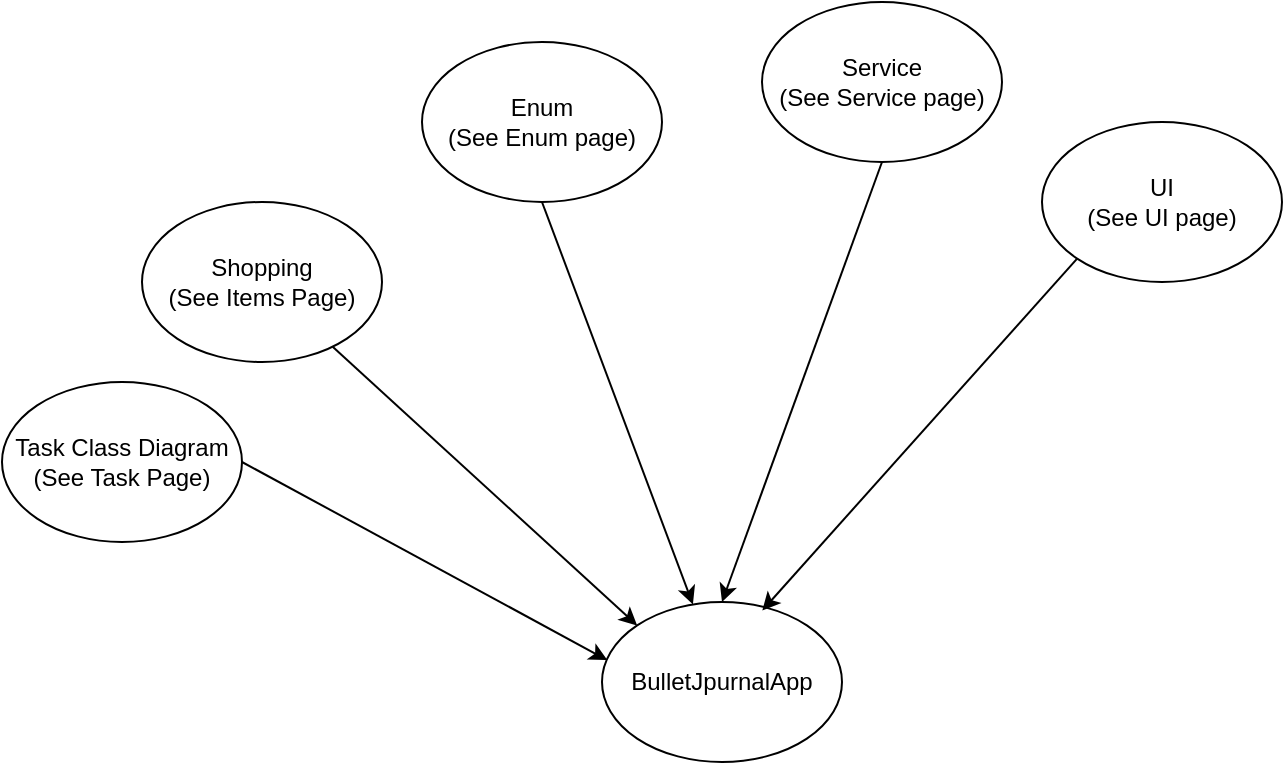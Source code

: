 <mxfile version="27.1.4" pages="6">
  <diagram id="pKEsB-5ITnYbFKw42J1r" name="FullClassDiagram">
    <mxGraphModel dx="1281" dy="1646" grid="1" gridSize="10" guides="1" tooltips="1" connect="1" arrows="1" fold="1" page="1" pageScale="1" pageWidth="850" pageHeight="1100" math="0" shadow="0">
      <root>
        <mxCell id="0" />
        <mxCell id="1" parent="0" />
        <mxCell id="9cQqV5Rs48xoPYB03WJr-1" value="BulletJpurnalApp" style="ellipse;whiteSpace=wrap;html=1;" parent="1" vertex="1">
          <mxGeometry x="370" y="200" width="120" height="80" as="geometry" />
        </mxCell>
        <mxCell id="9cQqV5Rs48xoPYB03WJr-2" value="&lt;div&gt;Task Class Diagram&lt;/div&gt;&lt;div&gt;(See Task Page)&lt;/div&gt;" style="ellipse;whiteSpace=wrap;html=1;" parent="1" vertex="1">
          <mxGeometry x="70" y="90" width="120" height="80" as="geometry" />
        </mxCell>
        <mxCell id="Wuv-jCsaSBWGSeNmW_TA-1" style="edgeStyle=none;rounded=0;orthogonalLoop=1;jettySize=auto;html=1;entryX=0;entryY=0;entryDx=0;entryDy=0;" parent="1" source="DTljyd993tSckpUs414u-3" target="9cQqV5Rs48xoPYB03WJr-1" edge="1">
          <mxGeometry relative="1" as="geometry" />
        </mxCell>
        <mxCell id="DTljyd993tSckpUs414u-3" value="&lt;div&gt;Shopping&lt;/div&gt;&lt;div&gt;(See Items&lt;span style=&quot;background-color: transparent; color: light-dark(rgb(0, 0, 0), rgb(255, 255, 255));&quot;&gt;&amp;nbsp;Page)&lt;/span&gt;&lt;/div&gt;" style="ellipse;whiteSpace=wrap;html=1;" parent="1" vertex="1">
          <mxGeometry x="140" width="120" height="80" as="geometry" />
        </mxCell>
        <mxCell id="RwngNbD0LuaLO54A7f7F-5" style="edgeStyle=none;rounded=0;orthogonalLoop=1;jettySize=auto;html=1;exitX=0.5;exitY=1;exitDx=0;exitDy=0;" edge="1" parent="1" source="RwngNbD0LuaLO54A7f7F-1" target="9cQqV5Rs48xoPYB03WJr-1">
          <mxGeometry relative="1" as="geometry" />
        </mxCell>
        <mxCell id="RwngNbD0LuaLO54A7f7F-1" value="&lt;div&gt;Enum&lt;/div&gt;&lt;div&gt;(See Enum page)&lt;/div&gt;" style="ellipse;whiteSpace=wrap;html=1;" vertex="1" parent="1">
          <mxGeometry x="280" y="-80" width="120" height="80" as="geometry" />
        </mxCell>
        <mxCell id="RwngNbD0LuaLO54A7f7F-6" style="edgeStyle=none;rounded=0;orthogonalLoop=1;jettySize=auto;html=1;exitX=0.5;exitY=1;exitDx=0;exitDy=0;entryX=0.5;entryY=0;entryDx=0;entryDy=0;" edge="1" parent="1" source="RwngNbD0LuaLO54A7f7F-2" target="9cQqV5Rs48xoPYB03WJr-1">
          <mxGeometry relative="1" as="geometry" />
        </mxCell>
        <mxCell id="RwngNbD0LuaLO54A7f7F-2" value="&lt;div&gt;Service&lt;/div&gt;&lt;div&gt;(See Service page)&lt;/div&gt;" style="ellipse;whiteSpace=wrap;html=1;" vertex="1" parent="1">
          <mxGeometry x="450" y="-100" width="120" height="80" as="geometry" />
        </mxCell>
        <mxCell id="RwngNbD0LuaLO54A7f7F-3" value="&lt;div&gt;UI&lt;br&gt;(See UI page)&lt;/div&gt;" style="ellipse;whiteSpace=wrap;html=1;" vertex="1" parent="1">
          <mxGeometry x="590" y="-40" width="120" height="80" as="geometry" />
        </mxCell>
        <mxCell id="RwngNbD0LuaLO54A7f7F-7" style="edgeStyle=none;rounded=0;orthogonalLoop=1;jettySize=auto;html=1;exitX=0;exitY=1;exitDx=0;exitDy=0;entryX=0.668;entryY=0.053;entryDx=0;entryDy=0;entryPerimeter=0;" edge="1" parent="1" source="RwngNbD0LuaLO54A7f7F-3" target="9cQqV5Rs48xoPYB03WJr-1">
          <mxGeometry relative="1" as="geometry" />
        </mxCell>
        <mxCell id="RwngNbD0LuaLO54A7f7F-8" style="edgeStyle=none;rounded=0;orthogonalLoop=1;jettySize=auto;html=1;exitX=1;exitY=0.5;exitDx=0;exitDy=0;entryX=0.022;entryY=0.363;entryDx=0;entryDy=0;entryPerimeter=0;" edge="1" parent="1" source="9cQqV5Rs48xoPYB03WJr-2" target="9cQqV5Rs48xoPYB03WJr-1">
          <mxGeometry relative="1" as="geometry" />
        </mxCell>
      </root>
    </mxGraphModel>
  </diagram>
  <diagram id="fd-GnN9fHMvXhxQCMZ3t" name="Task">
    <mxGraphModel dx="3007" dy="1619" grid="1" gridSize="10" guides="1" tooltips="1" connect="1" arrows="1" fold="1" page="1" pageScale="1" pageWidth="850" pageHeight="1100" math="0" shadow="0">
      <root>
        <mxCell id="0" />
        <mxCell id="1" parent="0" />
        <mxCell id="BCov33Ke-0swsql3S55Z-1" value="Task" style="swimlane;fontStyle=1;align=center;verticalAlign=top;childLayout=stackLayout;horizontal=1;startSize=26;horizontalStack=0;resizeParent=1;resizeParentMax=0;resizeLast=0;collapsible=1;marginBottom=0;whiteSpace=wrap;html=1;" parent="1" vertex="1">
          <mxGeometry x="280" y="80" width="160" height="558" as="geometry" />
        </mxCell>
        <mxCell id="BCov33Ke-0swsql3S55Z-2" value="+ ID: int" style="text;strokeColor=none;fillColor=none;align=left;verticalAlign=top;spacingLeft=4;spacingRight=4;overflow=hidden;rotatable=0;points=[[0,0.5],[1,0.5]];portConstraint=eastwest;whiteSpace=wrap;html=1;" parent="BCov33Ke-0swsql3S55Z-1" vertex="1">
          <mxGeometry y="26" width="160" height="24" as="geometry" />
        </mxCell>
        <mxCell id="mHAXFoQziYgk_wCVO0x6-7" value="&lt;div&gt;+ Title: string&lt;/div&gt;" style="text;strokeColor=none;fillColor=none;align=left;verticalAlign=top;spacingLeft=4;spacingRight=4;overflow=hidden;rotatable=0;points=[[0,0.5],[1,0.5]];portConstraint=eastwest;whiteSpace=wrap;html=1;" vertex="1" parent="BCov33Ke-0swsql3S55Z-1">
          <mxGeometry y="50" width="160" height="20" as="geometry" />
        </mxCell>
        <mxCell id="mHAXFoQziYgk_wCVO0x6-8" value="&lt;div&gt;+ Description: string&lt;/div&gt;" style="text;strokeColor=none;fillColor=none;align=left;verticalAlign=top;spacingLeft=4;spacingRight=4;overflow=hidden;rotatable=0;points=[[0,0.5],[1,0.5]];portConstraint=eastwest;whiteSpace=wrap;html=1;" vertex="1" parent="BCov33Ke-0swsql3S55Z-1">
          <mxGeometry y="70" width="160" height="20" as="geometry" />
        </mxCell>
        <mxCell id="mHAXFoQziYgk_wCVO0x6-9" value="&lt;div&gt;+ Priority: Priority&lt;/div&gt;" style="text;strokeColor=none;fillColor=none;align=left;verticalAlign=top;spacingLeft=4;spacingRight=4;overflow=hidden;rotatable=0;points=[[0,0.5],[1,0.5]];portConstraint=eastwest;whiteSpace=wrap;html=1;" vertex="1" parent="BCov33Ke-0swsql3S55Z-1">
          <mxGeometry y="90" width="160" height="20" as="geometry" />
        </mxCell>
        <mxCell id="mHAXFoQziYgk_wCVO0x6-10" value="&lt;div&gt;+ DueDate: DateTime?&lt;/div&gt;" style="text;strokeColor=none;fillColor=none;align=left;verticalAlign=top;spacingLeft=4;spacingRight=4;overflow=hidden;rotatable=0;points=[[0,0.5],[1,0.5]];portConstraint=eastwest;whiteSpace=wrap;html=1;" vertex="1" parent="BCov33Ke-0swsql3S55Z-1">
          <mxGeometry y="110" width="160" height="20" as="geometry" />
        </mxCell>
        <mxCell id="mHAXFoQziYgk_wCVO0x6-11" value="&lt;div&gt;+ Complete: boolean&lt;/div&gt;" style="text;strokeColor=none;fillColor=none;align=left;verticalAlign=top;spacingLeft=4;spacingRight=4;overflow=hidden;rotatable=0;points=[[0,0.5],[1,0.5]];portConstraint=eastwest;whiteSpace=wrap;html=1;" vertex="1" parent="BCov33Ke-0swsql3S55Z-1">
          <mxGeometry y="130" width="160" height="20" as="geometry" />
        </mxCell>
        <mxCell id="mHAXFoQziYgk_wCVO0x6-12" value="&lt;div&gt;+ Notes: String?&lt;/div&gt;&lt;div&gt;&lt;br&gt;&lt;/div&gt;" style="text;strokeColor=none;fillColor=none;align=left;verticalAlign=top;spacingLeft=4;spacingRight=4;overflow=hidden;rotatable=0;points=[[0,0.5],[1,0.5]];portConstraint=eastwest;whiteSpace=wrap;html=1;" vertex="1" parent="BCov33Ke-0swsql3S55Z-1">
          <mxGeometry y="150" width="160" height="20" as="geometry" />
        </mxCell>
        <mxCell id="mHAXFoQziYgk_wCVO0x6-14" value="&lt;div&gt;+ Category:Category?&lt;/div&gt;" style="text;strokeColor=none;fillColor=none;align=left;verticalAlign=top;spacingLeft=4;spacingRight=4;overflow=hidden;rotatable=0;points=[[0,0.5],[1,0.5]];portConstraint=eastwest;whiteSpace=wrap;html=1;" vertex="1" parent="BCov33Ke-0swsql3S55Z-1">
          <mxGeometry y="170" width="160" height="20" as="geometry" />
        </mxCell>
        <mxCell id="mHAXFoQziYgk_wCVO0x6-13" value="+ Schedule: Schedule" style="text;strokeColor=none;fillColor=none;align=left;verticalAlign=top;spacingLeft=4;spacingRight=4;overflow=hidden;rotatable=0;points=[[0,0.5],[1,0.5]];portConstraint=eastwest;whiteSpace=wrap;html=1;" vertex="1" parent="BCov33Ke-0swsql3S55Z-1">
          <mxGeometry y="190" width="160" height="20" as="geometry" />
        </mxCell>
        <mxCell id="mHAXFoQziYgk_wCVO0x6-19" value="+ Status: Status" style="text;strokeColor=none;fillColor=none;align=left;verticalAlign=top;spacingLeft=4;spacingRight=4;overflow=hidden;rotatable=0;points=[[0,0.5],[1,0.5]];portConstraint=eastwest;whiteSpace=wrap;html=1;" vertex="1" parent="BCov33Ke-0swsql3S55Z-1">
          <mxGeometry y="210" width="160" height="20" as="geometry" />
        </mxCell>
        <mxCell id="BCov33Ke-0swsql3S55Z-3" value="" style="line;strokeWidth=1;fillColor=none;align=left;verticalAlign=middle;spacingTop=-1;spacingLeft=3;spacingRight=3;rotatable=0;labelPosition=right;points=[];portConstraint=eastwest;strokeColor=inherit;" parent="BCov33Ke-0swsql3S55Z-1" vertex="1">
          <mxGeometry y="230" width="160" height="8" as="geometry" />
        </mxCell>
        <mxCell id="BCov33Ke-0swsql3S55Z-4" value="+ Update(DateTime?, Category? string, string, Priority, string)" style="text;strokeColor=none;fillColor=none;align=left;verticalAlign=top;spacingLeft=4;spacingRight=4;overflow=hidden;rotatable=0;points=[[0,0.5],[1,0.5]];portConstraint=eastwest;whiteSpace=wrap;html=1;" parent="BCov33Ke-0swsql3S55Z-1" vertex="1">
          <mxGeometry y="238" width="160" height="52" as="geometry" />
        </mxCell>
        <mxCell id="qK8PTRGHECPYTO019O0e-1" value="+ ChangePriority(Priority) : void" style="text;strokeColor=none;fillColor=none;align=left;verticalAlign=top;spacingLeft=4;spacingRight=4;overflow=hidden;rotatable=0;points=[[0,0.5],[1,0.5]];portConstraint=eastwest;whiteSpace=wrap;html=1;" vertex="1" parent="BCov33Ke-0swsql3S55Z-1">
          <mxGeometry y="290" width="160" height="40" as="geometry" />
        </mxCell>
        <mxCell id="qK8PTRGHECPYTO019O0e-2" value="+ ChangeCategory(Category) : void" style="text;strokeColor=none;fillColor=none;align=left;verticalAlign=top;spacingLeft=4;spacingRight=4;overflow=hidden;rotatable=0;points=[[0,0.5],[1,0.5]];portConstraint=eastwest;whiteSpace=wrap;html=1;" vertex="1" parent="BCov33Ke-0swsql3S55Z-1">
          <mxGeometry y="330" width="160" height="50" as="geometry" />
        </mxCell>
        <mxCell id="qK8PTRGHECPYTO019O0e-3" value="+ ChangeStatus(TaskStatus) : void" style="text;strokeColor=none;fillColor=none;align=left;verticalAlign=top;spacingLeft=4;spacingRight=4;overflow=hidden;rotatable=0;points=[[0,0.5],[1,0.5]];portConstraint=eastwest;whiteSpace=wrap;html=1;" vertex="1" parent="BCov33Ke-0swsql3S55Z-1">
          <mxGeometry y="380" width="160" height="50" as="geometry" />
        </mxCell>
        <mxCell id="ub8WTcPquY1ua-3m6sgZ-1" value="+ ChangeSchedule(Schedule) : void" style="text;strokeColor=none;fillColor=none;align=left;verticalAlign=top;spacingLeft=4;spacingRight=4;overflow=hidden;rotatable=0;points=[[0,0.5],[1,0.5]];portConstraint=eastwest;whiteSpace=wrap;html=1;" vertex="1" parent="BCov33Ke-0swsql3S55Z-1">
          <mxGeometry y="430" width="160" height="50" as="geometry" />
        </mxCell>
        <mxCell id="BCov33Ke-0swsql3S55Z-21" value="+ MarkComplete()" style="text;strokeColor=none;fillColor=none;align=left;verticalAlign=top;spacingLeft=4;spacingRight=4;overflow=hidden;rotatable=0;points=[[0,0.5],[1,0.5]];portConstraint=eastwest;whiteSpace=wrap;html=1;" parent="BCov33Ke-0swsql3S55Z-1" vertex="1">
          <mxGeometry y="480" width="160" height="26" as="geometry" />
        </mxCell>
        <mxCell id="BCov33Ke-0swsql3S55Z-22" value="+ Validate(string, string)" style="text;strokeColor=none;fillColor=none;align=left;verticalAlign=top;spacingLeft=4;spacingRight=4;overflow=hidden;rotatable=0;points=[[0,0.5],[1,0.5]];portConstraint=eastwest;whiteSpace=wrap;html=1;" parent="BCov33Ke-0swsql3S55Z-1" vertex="1">
          <mxGeometry y="506" width="160" height="26" as="geometry" />
        </mxCell>
        <mxCell id="BCov33Ke-0swsql3S55Z-23" value="+ IsOverdue(): Boolean" style="text;strokeColor=none;fillColor=none;align=left;verticalAlign=top;spacingLeft=4;spacingRight=4;overflow=hidden;rotatable=0;points=[[0,0.5],[1,0.5]];portConstraint=eastwest;whiteSpace=wrap;html=1;" parent="BCov33Ke-0swsql3S55Z-1" vertex="1">
          <mxGeometry y="532" width="160" height="26" as="geometry" />
        </mxCell>
        <mxCell id="BCov33Ke-0swsql3S55Z-25" value="&lt;p style=&quot;margin:0px;margin-top:4px;text-align:center;&quot;&gt;&lt;i&gt;&amp;lt;&amp;lt;Interface&amp;gt;&amp;gt;&lt;/i&gt;&lt;br&gt;&lt;b&gt;ITaskServices&lt;/b&gt;&lt;/p&gt;&lt;hr size=&quot;1&quot; style=&quot;border-style:solid;&quot;&gt;&lt;p style=&quot;margin:0px;margin-left:4px;&quot;&gt;&lt;br&gt;&lt;/p&gt;&lt;hr size=&quot;1&quot; style=&quot;border-style:solid;&quot;&gt;&lt;p style=&quot;margin:0px;margin-left:4px;&quot;&gt;+ AddTask(Task): void&lt;/p&gt;&lt;p style=&quot;margin:0px;margin-left:4px;&quot;&gt;+ ListAllTasks(): List&amp;lt;Task&amp;gt;&lt;/p&gt;&lt;p style=&quot;margin:0px;margin-left:4px;&quot;&gt;+ ListIncompleteTask(): List&amp;lt;Task&amp;gt;&lt;/p&gt;&lt;p style=&quot;margin:0px;margin-left:4px;&quot;&gt;+ ListTaskByPriority(Priority): List&amp;lt;Task&amp;gt;&lt;/p&gt;&lt;p style=&quot;margin:0px;margin-left:4px;&quot;&gt;+ ListTaskByCategory(Category): List&amp;lt;Task&amp;gt;&lt;/p&gt;&lt;p style=&quot;margin:0px;margin-left:4px;&quot;&gt;+ FindTaskByTitle(string): Task&lt;/p&gt;&lt;p style=&quot;margin:0px;margin-left:4px;&quot;&gt;+ MarkTaskComplete(string): void&lt;/p&gt;&lt;p style=&quot;margin:0px;margin-left:4px;&quot;&gt;+ UpdateTask(string, string, DateTime, boolean, string): void&lt;/p&gt;&lt;p style=&quot;margin:0px;margin-left:4px;&quot;&gt;+ ChangePriority(string) : void&lt;/p&gt;&lt;p style=&quot;margin:0px;margin-left:4px;&quot;&gt;+ ChangeCategory(string) : void&lt;/p&gt;&lt;div&gt;&lt;p style=&quot;margin:0px;margin-left:4px;&quot;&gt;+ ChangeStatus(string) : void&lt;/p&gt;&lt;p style=&quot;margin:0px;margin-left:4px;&quot;&gt;+ ChangeSchedule(string) : void&lt;/p&gt;&lt;/div&gt;&lt;p style=&quot;margin:0px;margin-left:4px;&quot;&gt;+ DeleteTask(string): void&lt;/p&gt;&lt;p style=&quot;margin:0px;margin-left:4px;&quot;&gt;+ SaveTask(Task) : void&lt;/p&gt;&lt;p style=&quot;margin:0px;margin-left:4px;&quot;&gt;+ LoadTask(): Task&lt;/p&gt;" style="verticalAlign=top;align=left;overflow=fill;html=1;whiteSpace=wrap;" parent="1" vertex="1">
          <mxGeometry x="-1020" y="260" width="440" height="300" as="geometry" />
        </mxCell>
        <mxCell id="ar3uvZT_hok4eiTSeQvf-13" style="rounded=0;orthogonalLoop=1;jettySize=auto;html=1;entryX=0.5;entryY=0;entryDx=0;entryDy=0;exitX=0.451;exitY=1.025;exitDx=0;exitDy=0;exitPerimeter=0;" parent="1" source="AEjNC06FcueCXl3um95o-4" target="BCov33Ke-0swsql3S55Z-104" edge="1">
          <mxGeometry relative="1" as="geometry" />
        </mxCell>
        <mxCell id="BCov33Ke-0swsql3S55Z-27" value="TaskService" style="swimlane;fontStyle=1;align=center;verticalAlign=top;childLayout=stackLayout;horizontal=1;startSize=26;horizontalStack=0;resizeParent=1;resizeParentMax=0;resizeLast=0;collapsible=1;marginBottom=0;whiteSpace=wrap;html=1;" parent="1" vertex="1">
          <mxGeometry x="-360" y="450" width="470" height="528" as="geometry" />
        </mxCell>
        <mxCell id="BCov33Ke-0swsql3S55Z-28" value="- _formatter: IFormatter" style="text;strokeColor=none;fillColor=none;align=left;verticalAlign=top;spacingLeft=4;spacingRight=4;overflow=hidden;rotatable=0;points=[[0,0.5],[1,0.5]];portConstraint=eastwest;whiteSpace=wrap;html=1;" parent="BCov33Ke-0swsql3S55Z-27" vertex="1">
          <mxGeometry y="26" width="470" height="26" as="geometry" />
        </mxCell>
        <mxCell id="BCov33Ke-0swsql3S55Z-76" value="- _logger: ILogger" style="text;strokeColor=none;fillColor=none;align=left;verticalAlign=top;spacingLeft=4;spacingRight=4;overflow=hidden;rotatable=0;points=[[0,0.5],[1,0.5]];portConstraint=eastwest;whiteSpace=wrap;html=1;" parent="BCov33Ke-0swsql3S55Z-27" vertex="1">
          <mxGeometry y="52" width="470" height="26" as="geometry" />
        </mxCell>
        <mxCell id="BCov33Ke-0swsql3S55Z-77" value="- _consolelogger: ConsoleLogger" style="text;strokeColor=none;fillColor=none;align=left;verticalAlign=top;spacingLeft=4;spacingRight=4;overflow=hidden;rotatable=0;points=[[0,0.5],[1,0.5]];portConstraint=eastwest;whiteSpace=wrap;html=1;" parent="BCov33Ke-0swsql3S55Z-27" vertex="1">
          <mxGeometry y="78" width="470" height="26" as="geometry" />
        </mxCell>
        <mxCell id="BCov33Ke-0swsql3S55Z-78" value="- _filelogger: FileLogger" style="text;strokeColor=none;fillColor=none;align=left;verticalAlign=top;spacingLeft=4;spacingRight=4;overflow=hidden;rotatable=0;points=[[0,0.5],[1,0.5]];portConstraint=eastwest;whiteSpace=wrap;html=1;" parent="BCov33Ke-0swsql3S55Z-27" vertex="1">
          <mxGeometry y="104" width="470" height="26" as="geometry" />
        </mxCell>
        <mxCell id="BCov33Ke-0swsql3S55Z-29" value="" style="line;strokeWidth=1;fillColor=none;align=left;verticalAlign=middle;spacingTop=-1;spacingLeft=3;spacingRight=3;rotatable=0;labelPosition=right;points=[];portConstraint=eastwest;strokeColor=inherit;" parent="BCov33Ke-0swsql3S55Z-27" vertex="1">
          <mxGeometry y="130" width="470" height="8" as="geometry" />
        </mxCell>
        <mxCell id="BCov33Ke-0swsql3S55Z-30" value="&lt;p style=&quot;margin: 0px 0px 0px 4px;&quot;&gt;+ AddTask(Task): void&lt;/p&gt;" style="text;strokeColor=none;fillColor=none;align=left;verticalAlign=top;spacingLeft=4;spacingRight=4;overflow=hidden;rotatable=0;points=[[0,0.5],[1,0.5]];portConstraint=eastwest;whiteSpace=wrap;html=1;" parent="BCov33Ke-0swsql3S55Z-27" vertex="1">
          <mxGeometry y="138" width="470" height="26" as="geometry" />
        </mxCell>
        <mxCell id="BCov33Ke-0swsql3S55Z-31" value="&lt;p style=&quot;margin: 0px 0px 0px 4px;&quot;&gt;+ ListAllTasks(): List&amp;lt;Task&amp;gt;&lt;/p&gt;" style="text;strokeColor=none;fillColor=none;align=left;verticalAlign=top;spacingLeft=4;spacingRight=4;overflow=hidden;rotatable=0;points=[[0,0.5],[1,0.5]];portConstraint=eastwest;whiteSpace=wrap;html=1;" parent="BCov33Ke-0swsql3S55Z-27" vertex="1">
          <mxGeometry y="164" width="470" height="26" as="geometry" />
        </mxCell>
        <mxCell id="BCov33Ke-0swsql3S55Z-32" value="&lt;p style=&quot;margin: 0px 0px 0px 4px;&quot;&gt;&lt;span style=&quot;background-color: transparent; color: light-dark(rgb(0, 0, 0), rgb(255, 255, 255));&quot;&gt;+ ListIncompleteTask(): List&amp;lt;Task&amp;gt;&lt;/span&gt;&lt;/p&gt;" style="text;strokeColor=none;fillColor=none;align=left;verticalAlign=top;spacingLeft=4;spacingRight=4;overflow=hidden;rotatable=0;points=[[0,0.5],[1,0.5]];portConstraint=eastwest;whiteSpace=wrap;html=1;" parent="BCov33Ke-0swsql3S55Z-27" vertex="1">
          <mxGeometry y="190" width="470" height="26" as="geometry" />
        </mxCell>
        <mxCell id="BCov33Ke-0swsql3S55Z-33" value="&lt;p style=&quot;margin: 0px 0px 0px 4px;&quot;&gt;+ ListTaskByPriority(Priority): List&amp;lt;Task&amp;gt;&lt;/p&gt;" style="text;strokeColor=none;fillColor=none;align=left;verticalAlign=top;spacingLeft=4;spacingRight=4;overflow=hidden;rotatable=0;points=[[0,0.5],[1,0.5]];portConstraint=eastwest;whiteSpace=wrap;html=1;" parent="BCov33Ke-0swsql3S55Z-27" vertex="1">
          <mxGeometry y="216" width="470" height="26" as="geometry" />
        </mxCell>
        <mxCell id="BCov33Ke-0swsql3S55Z-34" value="&lt;p style=&quot;margin: 0px 0px 0px 4px;&quot;&gt;+ ListTaskByCategory(Category): List&amp;lt;Task&amp;gt;&lt;/p&gt;" style="text;strokeColor=none;fillColor=none;align=left;verticalAlign=top;spacingLeft=4;spacingRight=4;overflow=hidden;rotatable=0;points=[[0,0.5],[1,0.5]];portConstraint=eastwest;whiteSpace=wrap;html=1;" parent="BCov33Ke-0swsql3S55Z-27" vertex="1">
          <mxGeometry y="242" width="470" height="26" as="geometry" />
        </mxCell>
        <mxCell id="BCov33Ke-0swsql3S55Z-35" value="&lt;p style=&quot;margin: 0px 0px 0px 4px;&quot;&gt;+ FindTaskByTitle(string): Task&lt;/p&gt;" style="text;strokeColor=none;fillColor=none;align=left;verticalAlign=top;spacingLeft=4;spacingRight=4;overflow=hidden;rotatable=0;points=[[0,0.5],[1,0.5]];portConstraint=eastwest;whiteSpace=wrap;html=1;" parent="BCov33Ke-0swsql3S55Z-27" vertex="1">
          <mxGeometry y="268" width="470" height="26" as="geometry" />
        </mxCell>
        <mxCell id="BCov33Ke-0swsql3S55Z-36" value="&lt;p style=&quot;margin: 0px 0px 0px 4px;&quot;&gt;+ MarkTaskComplete(string): void&lt;/p&gt;" style="text;strokeColor=none;fillColor=none;align=left;verticalAlign=top;spacingLeft=4;spacingRight=4;overflow=hidden;rotatable=0;points=[[0,0.5],[1,0.5]];portConstraint=eastwest;whiteSpace=wrap;html=1;" parent="BCov33Ke-0swsql3S55Z-27" vertex="1">
          <mxGeometry y="294" width="470" height="26" as="geometry" />
        </mxCell>
        <mxCell id="BCov33Ke-0swsql3S55Z-37" value="&lt;p style=&quot;margin: 0px 0px 0px 4px;&quot;&gt;+ UpdateTask(string, string, DateTime, boolean, string): void&lt;/p&gt;" style="text;strokeColor=none;fillColor=none;align=left;verticalAlign=top;spacingLeft=4;spacingRight=4;overflow=hidden;rotatable=0;points=[[0,0.5],[1,0.5]];portConstraint=eastwest;whiteSpace=wrap;html=1;" parent="BCov33Ke-0swsql3S55Z-27" vertex="1">
          <mxGeometry y="320" width="470" height="26" as="geometry" />
        </mxCell>
        <mxCell id="mHAXFoQziYgk_wCVO0x6-16" value="&lt;p style=&quot;margin:0px;margin-left:4px;&quot;&gt;+ ChangePriority(string) : void&lt;/p&gt;" style="text;strokeColor=none;fillColor=none;align=left;verticalAlign=top;spacingLeft=4;spacingRight=4;overflow=hidden;rotatable=0;points=[[0,0.5],[1,0.5]];portConstraint=eastwest;whiteSpace=wrap;html=1;" vertex="1" parent="BCov33Ke-0swsql3S55Z-27">
          <mxGeometry y="346" width="470" height="26" as="geometry" />
        </mxCell>
        <mxCell id="gdxXB27zoNDlYRDziUGQ-1" value="&lt;p style=&quot;margin:0px;margin-left:4px;&quot;&gt;&lt;/p&gt;&lt;p style=&quot;margin:0px;margin-left:4px;&quot;&gt;+ ChangeSchedule(string) : void&lt;/p&gt;" style="text;strokeColor=none;fillColor=none;align=left;verticalAlign=top;spacingLeft=4;spacingRight=4;overflow=hidden;rotatable=0;points=[[0,0.5],[1,0.5]];portConstraint=eastwest;whiteSpace=wrap;html=1;" vertex="1" parent="BCov33Ke-0swsql3S55Z-27">
          <mxGeometry y="372" width="470" height="26" as="geometry" />
        </mxCell>
        <mxCell id="mHAXFoQziYgk_wCVO0x6-18" value="&lt;p style=&quot;margin:0px;margin-left:4px;&quot;&gt;&lt;/p&gt;&lt;div&gt;&lt;p style=&quot;margin:0px;margin-left:4px;&quot;&gt;+ ChangeStatus(string) : void&lt;/p&gt;&lt;/div&gt;" style="text;strokeColor=none;fillColor=none;align=left;verticalAlign=top;spacingLeft=4;spacingRight=4;overflow=hidden;rotatable=0;points=[[0,0.5],[1,0.5]];portConstraint=eastwest;whiteSpace=wrap;html=1;" vertex="1" parent="BCov33Ke-0swsql3S55Z-27">
          <mxGeometry y="398" width="470" height="26" as="geometry" />
        </mxCell>
        <mxCell id="mHAXFoQziYgk_wCVO0x6-17" value="&lt;p style=&quot;margin:0px;margin-left:4px;&quot;&gt;+ ChangeCategory(string) : void&lt;/p&gt;" style="text;strokeColor=none;fillColor=none;align=left;verticalAlign=top;spacingLeft=4;spacingRight=4;overflow=hidden;rotatable=0;points=[[0,0.5],[1,0.5]];portConstraint=eastwest;whiteSpace=wrap;html=1;" vertex="1" parent="BCov33Ke-0swsql3S55Z-27">
          <mxGeometry y="424" width="470" height="26" as="geometry" />
        </mxCell>
        <mxCell id="BCov33Ke-0swsql3S55Z-38" value="&lt;p style=&quot;margin: 0px 0px 0px 4px;&quot;&gt;+ DeleteTask(string): void&lt;/p&gt;" style="text;strokeColor=none;fillColor=none;align=left;verticalAlign=top;spacingLeft=4;spacingRight=4;overflow=hidden;rotatable=0;points=[[0,0.5],[1,0.5]];portConstraint=eastwest;whiteSpace=wrap;html=1;" parent="BCov33Ke-0swsql3S55Z-27" vertex="1">
          <mxGeometry y="450" width="470" height="26" as="geometry" />
        </mxCell>
        <mxCell id="AEjNC06FcueCXl3um95o-3" value="&lt;p style=&quot;margin: 0px 0px 0px 4px;&quot;&gt;+ SaveTask(string, Task): void&lt;/p&gt;" style="text;strokeColor=none;fillColor=none;align=left;verticalAlign=top;spacingLeft=4;spacingRight=4;overflow=hidden;rotatable=0;points=[[0,0.5],[1,0.5]];portConstraint=eastwest;whiteSpace=wrap;html=1;" vertex="1" parent="BCov33Ke-0swsql3S55Z-27">
          <mxGeometry y="476" width="470" height="26" as="geometry" />
        </mxCell>
        <mxCell id="AEjNC06FcueCXl3um95o-4" value="&lt;p style=&quot;margin: 0px 0px 0px 4px;&quot;&gt;+ LoadTask(string): Task&lt;/p&gt;" style="text;strokeColor=none;fillColor=none;align=left;verticalAlign=top;spacingLeft=4;spacingRight=4;overflow=hidden;rotatable=0;points=[[0,0.5],[1,0.5]];portConstraint=eastwest;whiteSpace=wrap;html=1;" vertex="1" parent="BCov33Ke-0swsql3S55Z-27">
          <mxGeometry y="502" width="470" height="26" as="geometry" />
        </mxCell>
        <mxCell id="BCov33Ke-0swsql3S55Z-40" value="" style="endArrow=block;startArrow=none;endFill=0;startFill=0;endSize=8;html=1;verticalAlign=bottom;dashed=1;labelBackgroundColor=none;rounded=0;exitX=0.006;exitY=0.062;exitDx=0;exitDy=0;entryX=1;entryY=0.5;entryDx=0;entryDy=0;exitPerimeter=0;" parent="1" source="BCov33Ke-0swsql3S55Z-27" target="BCov33Ke-0swsql3S55Z-25" edge="1">
          <mxGeometry width="160" relative="1" as="geometry">
            <mxPoint x="-380" y="862.133" as="sourcePoint" />
            <mxPoint x="-530" y="860" as="targetPoint" />
          </mxGeometry>
        </mxCell>
        <mxCell id="7KvSzSCqj_gG-J4sd0bx-2" style="edgeStyle=none;rounded=0;orthogonalLoop=1;jettySize=auto;html=1;entryX=0.5;entryY=0;entryDx=0;entryDy=0;" edge="1" parent="1" source="BCov33Ke-0swsql3S55Z-69" target="7KvSzSCqj_gG-J4sd0bx-1">
          <mxGeometry relative="1" as="geometry" />
        </mxCell>
        <mxCell id="BCov33Ke-0swsql3S55Z-69" value="TaskManager" style="swimlane;fontStyle=1;align=center;verticalAlign=top;childLayout=stackLayout;horizontal=1;startSize=26;horizontalStack=0;resizeParent=1;resizeParentMax=0;resizeLast=0;collapsible=1;marginBottom=0;whiteSpace=wrap;html=1;" parent="1" vertex="1">
          <mxGeometry x="-210" y="1740" width="330" height="528" as="geometry" />
        </mxCell>
        <mxCell id="BCov33Ke-0swsql3S55Z-70" value="- _taskservice: ITaskService" style="text;strokeColor=none;fillColor=none;align=left;verticalAlign=top;spacingLeft=4;spacingRight=4;overflow=hidden;rotatable=0;points=[[0,0.5],[1,0.5]];portConstraint=eastwest;whiteSpace=wrap;html=1;" parent="BCov33Ke-0swsql3S55Z-69" vertex="1">
          <mxGeometry y="26" width="330" height="26" as="geometry" />
        </mxCell>
        <mxCell id="BCov33Ke-0swsql3S55Z-79" value="- _formatter: IFormatter" style="text;strokeColor=none;fillColor=none;align=left;verticalAlign=top;spacingLeft=4;spacingRight=4;overflow=hidden;rotatable=0;points=[[0,0.5],[1,0.5]];portConstraint=eastwest;whiteSpace=wrap;html=1;" parent="BCov33Ke-0swsql3S55Z-69" vertex="1">
          <mxGeometry y="52" width="330" height="26" as="geometry" />
        </mxCell>
        <mxCell id="BCov33Ke-0swsql3S55Z-80" value="- _logger: ILogger" style="text;strokeColor=none;fillColor=none;align=left;verticalAlign=top;spacingLeft=4;spacingRight=4;overflow=hidden;rotatable=0;points=[[0,0.5],[1,0.5]];portConstraint=eastwest;whiteSpace=wrap;html=1;" parent="BCov33Ke-0swsql3S55Z-69" vertex="1">
          <mxGeometry y="78" width="330" height="26" as="geometry" />
        </mxCell>
        <mxCell id="BCov33Ke-0swsql3S55Z-82" value="- _consolelogger: ConsoleLogger" style="text;strokeColor=none;fillColor=none;align=left;verticalAlign=top;spacingLeft=4;spacingRight=4;overflow=hidden;rotatable=0;points=[[0,0.5],[1,0.5]];portConstraint=eastwest;whiteSpace=wrap;html=1;" parent="BCov33Ke-0swsql3S55Z-69" vertex="1">
          <mxGeometry y="104" width="330" height="26" as="geometry" />
        </mxCell>
        <mxCell id="BCov33Ke-0swsql3S55Z-81" value="- _filelogger: FIleLogger" style="text;strokeColor=none;fillColor=none;align=left;verticalAlign=top;spacingLeft=4;spacingRight=4;overflow=hidden;rotatable=0;points=[[0,0.5],[1,0.5]];portConstraint=eastwest;whiteSpace=wrap;html=1;" parent="BCov33Ke-0swsql3S55Z-69" vertex="1">
          <mxGeometry y="130" width="330" height="26" as="geometry" />
        </mxCell>
        <mxCell id="ar3uvZT_hok4eiTSeQvf-4" value="- _taskController: TaskController" style="text;strokeColor=none;fillColor=none;align=left;verticalAlign=top;spacingLeft=4;spacingRight=4;overflow=hidden;rotatable=0;points=[[0,0.5],[1,0.5]];portConstraint=eastwest;whiteSpace=wrap;html=1;" parent="BCov33Ke-0swsql3S55Z-69" vertex="1">
          <mxGeometry y="156" width="330" height="26" as="geometry" />
        </mxCell>
        <mxCell id="BCov33Ke-0swsql3S55Z-71" value="" style="line;strokeWidth=1;fillColor=none;align=left;verticalAlign=middle;spacingTop=-1;spacingLeft=3;spacingRight=3;rotatable=0;labelPosition=right;points=[];portConstraint=eastwest;strokeColor=inherit;" parent="BCov33Ke-0swsql3S55Z-69" vertex="1">
          <mxGeometry y="182" width="330" height="8" as="geometry" />
        </mxCell>
        <mxCell id="BCov33Ke-0swsql3S55Z-72" value="+ TaskManagerUI()" style="text;strokeColor=none;fillColor=none;align=left;verticalAlign=top;spacingLeft=4;spacingRight=4;overflow=hidden;rotatable=0;points=[[0,0.5],[1,0.5]];portConstraint=eastwest;whiteSpace=wrap;html=1;" parent="BCov33Ke-0swsql3S55Z-69" vertex="1">
          <mxGeometry y="190" width="330" height="26" as="geometry" />
        </mxCell>
        <mxCell id="BCov33Ke-0swsql3S55Z-91" value="+ AddTask()" style="text;strokeColor=none;fillColor=none;align=left;verticalAlign=top;spacingLeft=4;spacingRight=4;overflow=hidden;rotatable=0;points=[[0,0.5],[1,0.5]];portConstraint=eastwest;whiteSpace=wrap;html=1;" parent="BCov33Ke-0swsql3S55Z-69" vertex="1">
          <mxGeometry y="216" width="330" height="26" as="geometry" />
        </mxCell>
        <mxCell id="BCov33Ke-0swsql3S55Z-92" value="+ ListAllTasks()" style="text;strokeColor=none;fillColor=none;align=left;verticalAlign=top;spacingLeft=4;spacingRight=4;overflow=hidden;rotatable=0;points=[[0,0.5],[1,0.5]];portConstraint=eastwest;whiteSpace=wrap;html=1;" parent="BCov33Ke-0swsql3S55Z-69" vertex="1">
          <mxGeometry y="242" width="330" height="26" as="geometry" />
        </mxCell>
        <mxCell id="BCov33Ke-0swsql3S55Z-93" value="+ ListIncompleteTask()" style="text;strokeColor=none;fillColor=none;align=left;verticalAlign=top;spacingLeft=4;spacingRight=4;overflow=hidden;rotatable=0;points=[[0,0.5],[1,0.5]];portConstraint=eastwest;whiteSpace=wrap;html=1;" parent="BCov33Ke-0swsql3S55Z-69" vertex="1">
          <mxGeometry y="268" width="330" height="26" as="geometry" />
        </mxCell>
        <mxCell id="BCov33Ke-0swsql3S55Z-94" value="+ ListTaskByPriority()" style="text;strokeColor=none;fillColor=none;align=left;verticalAlign=top;spacingLeft=4;spacingRight=4;overflow=hidden;rotatable=0;points=[[0,0.5],[1,0.5]];portConstraint=eastwest;whiteSpace=wrap;html=1;" parent="BCov33Ke-0swsql3S55Z-69" vertex="1">
          <mxGeometry y="294" width="330" height="26" as="geometry" />
        </mxCell>
        <mxCell id="BCov33Ke-0swsql3S55Z-95" value="+ ListTasksByCategory()" style="text;strokeColor=none;fillColor=none;align=left;verticalAlign=top;spacingLeft=4;spacingRight=4;overflow=hidden;rotatable=0;points=[[0,0.5],[1,0.5]];portConstraint=eastwest;whiteSpace=wrap;html=1;" parent="BCov33Ke-0swsql3S55Z-69" vertex="1">
          <mxGeometry y="320" width="330" height="26" as="geometry" />
        </mxCell>
        <mxCell id="BCov33Ke-0swsql3S55Z-96" value="+ FindTaskByTitle()" style="text;strokeColor=none;fillColor=none;align=left;verticalAlign=top;spacingLeft=4;spacingRight=4;overflow=hidden;rotatable=0;points=[[0,0.5],[1,0.5]];portConstraint=eastwest;whiteSpace=wrap;html=1;" parent="BCov33Ke-0swsql3S55Z-69" vertex="1">
          <mxGeometry y="346" width="330" height="26" as="geometry" />
        </mxCell>
        <mxCell id="BCov33Ke-0swsql3S55Z-97" value="+ MarkTaskComplete()" style="text;strokeColor=none;fillColor=none;align=left;verticalAlign=top;spacingLeft=4;spacingRight=4;overflow=hidden;rotatable=0;points=[[0,0.5],[1,0.5]];portConstraint=eastwest;whiteSpace=wrap;html=1;" parent="BCov33Ke-0swsql3S55Z-69" vertex="1">
          <mxGeometry y="372" width="330" height="26" as="geometry" />
        </mxCell>
        <mxCell id="BCov33Ke-0swsql3S55Z-98" value="+ UpdateTask()" style="text;strokeColor=none;fillColor=none;align=left;verticalAlign=top;spacingLeft=4;spacingRight=4;overflow=hidden;rotatable=0;points=[[0,0.5],[1,0.5]];portConstraint=eastwest;whiteSpace=wrap;html=1;" parent="BCov33Ke-0swsql3S55Z-69" vertex="1">
          <mxGeometry y="398" width="330" height="26" as="geometry" />
        </mxCell>
        <mxCell id="BCov33Ke-0swsql3S55Z-99" value="+ DeleteTask()" style="text;strokeColor=none;fillColor=none;align=left;verticalAlign=top;spacingLeft=4;spacingRight=4;overflow=hidden;rotatable=0;points=[[0,0.5],[1,0.5]];portConstraint=eastwest;whiteSpace=wrap;html=1;" parent="BCov33Ke-0swsql3S55Z-69" vertex="1">
          <mxGeometry y="424" width="330" height="26" as="geometry" />
        </mxCell>
        <mxCell id="AEjNC06FcueCXl3um95o-1" value="+ SaveTask()" style="text;strokeColor=none;fillColor=none;align=left;verticalAlign=top;spacingLeft=4;spacingRight=4;overflow=hidden;rotatable=0;points=[[0,0.5],[1,0.5]];portConstraint=eastwest;whiteSpace=wrap;html=1;" vertex="1" parent="BCov33Ke-0swsql3S55Z-69">
          <mxGeometry y="450" width="330" height="26" as="geometry" />
        </mxCell>
        <mxCell id="AEjNC06FcueCXl3um95o-2" value="+ LoadTask()" style="text;strokeColor=none;fillColor=none;align=left;verticalAlign=top;spacingLeft=4;spacingRight=4;overflow=hidden;rotatable=0;points=[[0,0.5],[1,0.5]];portConstraint=eastwest;whiteSpace=wrap;html=1;" vertex="1" parent="BCov33Ke-0swsql3S55Z-69">
          <mxGeometry y="476" width="330" height="26" as="geometry" />
        </mxCell>
        <mxCell id="_MrF7NxKHNyyTOAPMVBF-1" value="+ Exit()" style="text;strokeColor=none;fillColor=none;align=left;verticalAlign=top;spacingLeft=4;spacingRight=4;overflow=hidden;rotatable=0;points=[[0,0.5],[1,0.5]];portConstraint=eastwest;whiteSpace=wrap;html=1;" vertex="1" parent="BCov33Ke-0swsql3S55Z-69">
          <mxGeometry y="502" width="330" height="26" as="geometry" />
        </mxCell>
        <mxCell id="BCov33Ke-0swsql3S55Z-104" value="TaskController" style="swimlane;fontStyle=1;align=center;verticalAlign=top;childLayout=stackLayout;horizontal=1;startSize=26;horizontalStack=0;resizeParent=1;resizeParentMax=0;resizeLast=0;collapsible=1;marginBottom=0;whiteSpace=wrap;html=1;" parent="1" vertex="1">
          <mxGeometry x="-340" y="1090" width="210" height="372" as="geometry" />
        </mxCell>
        <mxCell id="BCov33Ke-0swsql3S55Z-105" value="- _taskservice: ITaskService" style="text;strokeColor=none;fillColor=none;align=left;verticalAlign=top;spacingLeft=4;spacingRight=4;overflow=hidden;rotatable=0;points=[[0,0.5],[1,0.5]];portConstraint=eastwest;whiteSpace=wrap;html=1;" parent="BCov33Ke-0swsql3S55Z-104" vertex="1">
          <mxGeometry y="26" width="210" height="26" as="geometry" />
        </mxCell>
        <mxCell id="ar3uvZT_hok4eiTSeQvf-1" value="- _formatter: IFormatter" style="text;strokeColor=none;fillColor=none;align=left;verticalAlign=top;spacingLeft=4;spacingRight=4;overflow=hidden;rotatable=0;points=[[0,0.5],[1,0.5]];portConstraint=eastwest;whiteSpace=wrap;html=1;" parent="BCov33Ke-0swsql3S55Z-104" vertex="1">
          <mxGeometry y="52" width="210" height="26" as="geometry" />
        </mxCell>
        <mxCell id="ar3uvZT_hok4eiTSeQvf-2" value="- _logger: ILogger" style="text;strokeColor=none;fillColor=none;align=left;verticalAlign=top;spacingLeft=4;spacingRight=4;overflow=hidden;rotatable=0;points=[[0,0.5],[1,0.5]];portConstraint=eastwest;whiteSpace=wrap;html=1;" parent="BCov33Ke-0swsql3S55Z-104" vertex="1">
          <mxGeometry y="78" width="210" height="26" as="geometry" />
        </mxCell>
        <mxCell id="ar3uvZT_hok4eiTSeQvf-5" value="- _consolelogger: ConsoleLogger" style="text;strokeColor=none;fillColor=none;align=left;verticalAlign=top;spacingLeft=4;spacingRight=4;overflow=hidden;rotatable=0;points=[[0,0.5],[1,0.5]];portConstraint=eastwest;whiteSpace=wrap;html=1;" parent="BCov33Ke-0swsql3S55Z-104" vertex="1">
          <mxGeometry y="104" width="210" height="26" as="geometry" />
        </mxCell>
        <mxCell id="ar3uvZT_hok4eiTSeQvf-3" value="- _filelogger: FileLogger" style="text;strokeColor=none;fillColor=none;align=left;verticalAlign=top;spacingLeft=4;spacingRight=4;overflow=hidden;rotatable=0;points=[[0,0.5],[1,0.5]];portConstraint=eastwest;whiteSpace=wrap;html=1;" parent="BCov33Ke-0swsql3S55Z-104" vertex="1">
          <mxGeometry y="130" width="210" height="26" as="geometry" />
        </mxCell>
        <mxCell id="BCov33Ke-0swsql3S55Z-106" value="" style="line;strokeWidth=1;fillColor=none;align=left;verticalAlign=middle;spacingTop=-1;spacingLeft=3;spacingRight=3;rotatable=0;labelPosition=right;points=[];portConstraint=eastwest;strokeColor=inherit;" parent="BCov33Ke-0swsql3S55Z-104" vertex="1">
          <mxGeometry y="156" width="210" height="8" as="geometry" />
        </mxCell>
        <mxCell id="BCov33Ke-0swsql3S55Z-107" value="&lt;div&gt;+ AddTask()&lt;/div&gt;" style="text;strokeColor=none;fillColor=none;align=left;verticalAlign=top;spacingLeft=4;spacingRight=4;overflow=hidden;rotatable=0;points=[[0,0.5],[1,0.5]];portConstraint=eastwest;whiteSpace=wrap;html=1;" parent="BCov33Ke-0swsql3S55Z-104" vertex="1">
          <mxGeometry y="164" width="210" height="26" as="geometry" />
        </mxCell>
        <mxCell id="ar3uvZT_hok4eiTSeQvf-6" value="+ ListAllTask()" style="text;strokeColor=none;fillColor=none;align=left;verticalAlign=top;spacingLeft=4;spacingRight=4;overflow=hidden;rotatable=0;points=[[0,0.5],[1,0.5]];portConstraint=eastwest;whiteSpace=wrap;html=1;" parent="BCov33Ke-0swsql3S55Z-104" vertex="1">
          <mxGeometry y="190" width="210" height="26" as="geometry" />
        </mxCell>
        <mxCell id="ar3uvZT_hok4eiTSeQvf-7" value="+ ListIncompleteAssignment" style="text;strokeColor=none;fillColor=none;align=left;verticalAlign=top;spacingLeft=4;spacingRight=4;overflow=hidden;rotatable=0;points=[[0,0.5],[1,0.5]];portConstraint=eastwest;whiteSpace=wrap;html=1;" parent="BCov33Ke-0swsql3S55Z-104" vertex="1">
          <mxGeometry y="216" width="210" height="26" as="geometry" />
        </mxCell>
        <mxCell id="ar3uvZT_hok4eiTSeQvf-8" value="+ ListTaskByPriority()" style="text;strokeColor=none;fillColor=none;align=left;verticalAlign=top;spacingLeft=4;spacingRight=4;overflow=hidden;rotatable=0;points=[[0,0.5],[1,0.5]];portConstraint=eastwest;whiteSpace=wrap;html=1;" parent="BCov33Ke-0swsql3S55Z-104" vertex="1">
          <mxGeometry y="242" width="210" height="26" as="geometry" />
        </mxCell>
        <mxCell id="ar3uvZT_hok4eiTSeQvf-9" value="+ ListTaskByCategory()" style="text;strokeColor=none;fillColor=none;align=left;verticalAlign=top;spacingLeft=4;spacingRight=4;overflow=hidden;rotatable=0;points=[[0,0.5],[1,0.5]];portConstraint=eastwest;whiteSpace=wrap;html=1;" parent="BCov33Ke-0swsql3S55Z-104" vertex="1">
          <mxGeometry y="268" width="210" height="26" as="geometry" />
        </mxCell>
        <mxCell id="ar3uvZT_hok4eiTSeQvf-10" value="+ FindTaskByTitle()" style="text;strokeColor=none;fillColor=none;align=left;verticalAlign=top;spacingLeft=4;spacingRight=4;overflow=hidden;rotatable=0;points=[[0,0.5],[1,0.5]];portConstraint=eastwest;whiteSpace=wrap;html=1;" parent="BCov33Ke-0swsql3S55Z-104" vertex="1">
          <mxGeometry y="294" width="210" height="26" as="geometry" />
        </mxCell>
        <mxCell id="ar3uvZT_hok4eiTSeQvf-11" value="+ UpdateTask()" style="text;strokeColor=none;fillColor=none;align=left;verticalAlign=top;spacingLeft=4;spacingRight=4;overflow=hidden;rotatable=0;points=[[0,0.5],[1,0.5]];portConstraint=eastwest;whiteSpace=wrap;html=1;" parent="BCov33Ke-0swsql3S55Z-104" vertex="1">
          <mxGeometry y="320" width="210" height="26" as="geometry" />
        </mxCell>
        <mxCell id="ar3uvZT_hok4eiTSeQvf-12" value="+ DeleteTask()" style="text;strokeColor=none;fillColor=none;align=left;verticalAlign=top;spacingLeft=4;spacingRight=4;overflow=hidden;rotatable=0;points=[[0,0.5],[1,0.5]];portConstraint=eastwest;whiteSpace=wrap;html=1;" parent="BCov33Ke-0swsql3S55Z-104" vertex="1">
          <mxGeometry y="346" width="210" height="26" as="geometry" />
        </mxCell>
        <mxCell id="ar3uvZT_hok4eiTSeQvf-14" style="edgeStyle=none;rounded=0;orthogonalLoop=1;jettySize=auto;html=1;entryX=0.472;entryY=-0.003;entryDx=0;entryDy=0;entryPerimeter=0;" parent="1" source="BCov33Ke-0swsql3S55Z-104" target="BCov33Ke-0swsql3S55Z-69" edge="1">
          <mxGeometry relative="1" as="geometry" />
        </mxCell>
        <mxCell id="BCov33Ke-0swsql3S55Z-54" style="edgeStyle=none;rounded=0;orthogonalLoop=1;jettySize=auto;html=1;exitX=0;exitY=0.5;exitDx=0;exitDy=0;entryX=1;entryY=0.5;entryDx=0;entryDy=0;" parent="1" source="BCov33Ke-0swsql3S55Z-4" target="BCov33Ke-0swsql3S55Z-34" edge="1">
          <mxGeometry relative="1" as="geometry" />
        </mxCell>
        <mxCell id="Tibl6xSkI0XQsi0BwEkU-2" style="edgeStyle=none;rounded=0;orthogonalLoop=1;jettySize=auto;html=1;exitX=0.5;exitY=1;exitDx=0;exitDy=0;entryX=0.5;entryY=0;entryDx=0;entryDy=0;" edge="1" parent="1" source="Tibl6xSkI0XQsi0BwEkU-1" target="BCov33Ke-0swsql3S55Z-1">
          <mxGeometry relative="1" as="geometry" />
        </mxCell>
        <mxCell id="Tibl6xSkI0XQsi0BwEkU-1" value="&lt;div&gt;Enum&lt;/div&gt;&lt;div&gt;(See Enum Page)&lt;/div&gt;" style="ellipse;whiteSpace=wrap;html=1;aspect=fixed;" vertex="1" parent="1">
          <mxGeometry x="320" y="-140" width="80" height="80" as="geometry" />
        </mxCell>
        <mxCell id="Nb8lyrCKGtUY_IrBj2pd-2" style="edgeStyle=none;rounded=0;orthogonalLoop=1;jettySize=auto;html=1;exitX=1;exitY=1;exitDx=0;exitDy=0;entryX=0;entryY=0;entryDx=0;entryDy=0;" edge="1" parent="1" source="Nb8lyrCKGtUY_IrBj2pd-1" target="BCov33Ke-0swsql3S55Z-69">
          <mxGeometry relative="1" as="geometry">
            <mxPoint x="-280" y="1392.5" as="targetPoint" />
          </mxGeometry>
        </mxCell>
        <mxCell id="Nb8lyrCKGtUY_IrBj2pd-1" value="&lt;div&gt;Service&lt;/div&gt;&lt;div&gt;(See Service Page)&lt;/div&gt;" style="ellipse;whiteSpace=wrap;html=1;aspect=fixed;" vertex="1" parent="1">
          <mxGeometry x="-640" y="1120" width="80" height="80" as="geometry" />
        </mxCell>
        <mxCell id="Nb8lyrCKGtUY_IrBj2pd-3" style="edgeStyle=none;rounded=0;orthogonalLoop=1;jettySize=auto;html=1;exitX=1;exitY=0;exitDx=0;exitDy=0;entryX=0;entryY=0.5;entryDx=0;entryDy=0;" edge="1" parent="1" source="Nb8lyrCKGtUY_IrBj2pd-1" target="AEjNC06FcueCXl3um95o-4">
          <mxGeometry relative="1" as="geometry" />
        </mxCell>
        <mxCell id="i9IML_Wm2UEXBaxjbN4B-1" style="edgeStyle=none;rounded=0;orthogonalLoop=1;jettySize=auto;html=1;entryX=0.612;entryY=-0.003;entryDx=0;entryDy=0;entryPerimeter=0;" edge="1" parent="1" source="BCov33Ke-0swsql3S55Z-27" target="BCov33Ke-0swsql3S55Z-69">
          <mxGeometry relative="1" as="geometry" />
        </mxCell>
        <mxCell id="7KvSzSCqj_gG-J4sd0bx-1" value="&lt;div&gt;ConsoleUI&lt;/div&gt;&lt;div&gt;(See UI Page)&lt;/div&gt;" style="ellipse;whiteSpace=wrap;html=1;aspect=fixed;" vertex="1" parent="1">
          <mxGeometry x="-105" y="2530" width="120" height="120" as="geometry" />
        </mxCell>
      </root>
    </mxGraphModel>
  </diagram>
  <diagram id="xGin28-It4lUlyCQP4aN" name="Items">
    <mxGraphModel dx="2666" dy="1483" grid="1" gridSize="10" guides="1" tooltips="1" connect="1" arrows="1" fold="1" page="1" pageScale="1" pageWidth="850" pageHeight="1100" math="0" shadow="0">
      <root>
        <mxCell id="0" />
        <mxCell id="1" parent="0" />
        <mxCell id="OM2jNVOHY7-IMWAxhqHt-5" style="edgeStyle=none;rounded=0;orthogonalLoop=1;jettySize=auto;html=1;entryX=1;entryY=0.25;entryDx=0;entryDy=0;" edge="1" parent="1" source="Y26ohXhgwmZN2Lcg40k6-1" target="OM2jNVOHY7-IMWAxhqHt-1">
          <mxGeometry relative="1" as="geometry" />
        </mxCell>
        <mxCell id="Y26ohXhgwmZN2Lcg40k6-1" value="Items" style="swimlane;fontStyle=1;align=center;verticalAlign=top;childLayout=stackLayout;horizontal=1;startSize=26;horizontalStack=0;resizeParent=1;resizeParentMax=0;resizeLast=0;collapsible=1;marginBottom=0;whiteSpace=wrap;html=1;" vertex="1" parent="1">
          <mxGeometry x="330" y="160" width="160" height="580" as="geometry" />
        </mxCell>
        <mxCell id="QEOji0EUmTDJSt43lE04-1" value="&lt;div&gt;+ Id: int&lt;/div&gt;" style="text;strokeColor=none;fillColor=none;align=left;verticalAlign=top;spacingLeft=4;spacingRight=4;overflow=hidden;rotatable=0;points=[[0,0.5],[1,0.5]];portConstraint=eastwest;whiteSpace=wrap;html=1;" vertex="1" parent="Y26ohXhgwmZN2Lcg40k6-1">
          <mxGeometry y="26" width="160" height="26" as="geometry" />
        </mxCell>
        <mxCell id="Y26ohXhgwmZN2Lcg40k6-2" value="&lt;div&gt;+ Name: string&lt;/div&gt;" style="text;strokeColor=none;fillColor=none;align=left;verticalAlign=top;spacingLeft=4;spacingRight=4;overflow=hidden;rotatable=0;points=[[0,0.5],[1,0.5]];portConstraint=eastwest;whiteSpace=wrap;html=1;" vertex="1" parent="Y26ohXhgwmZN2Lcg40k6-1">
          <mxGeometry y="52" width="160" height="26" as="geometry" />
        </mxCell>
        <mxCell id="QEOji0EUmTDJSt43lE04-2" value="+ Description: string" style="text;strokeColor=none;fillColor=none;align=left;verticalAlign=top;spacingLeft=4;spacingRight=4;overflow=hidden;rotatable=0;points=[[0,0.5],[1,0.5]];portConstraint=eastwest;whiteSpace=wrap;html=1;" vertex="1" parent="Y26ohXhgwmZN2Lcg40k6-1">
          <mxGeometry y="78" width="160" height="26" as="geometry" />
        </mxCell>
        <mxCell id="QEOji0EUmTDJSt43lE04-3" value="&lt;div&gt;+ Schedule: Schedule&lt;/div&gt;" style="text;strokeColor=none;fillColor=none;align=left;verticalAlign=top;spacingLeft=4;spacingRight=4;overflow=hidden;rotatable=0;points=[[0,0.5],[1,0.5]];portConstraint=eastwest;whiteSpace=wrap;html=1;" vertex="1" parent="Y26ohXhgwmZN2Lcg40k6-1">
          <mxGeometry y="104" width="160" height="26" as="geometry" />
        </mxCell>
        <mxCell id="QEOji0EUmTDJSt43lE04-4" value="&lt;div&gt;+ Category: Category&lt;/div&gt;" style="text;strokeColor=none;fillColor=none;align=left;verticalAlign=top;spacingLeft=4;spacingRight=4;overflow=hidden;rotatable=0;points=[[0,0.5],[1,0.5]];portConstraint=eastwest;whiteSpace=wrap;html=1;" vertex="1" parent="Y26ohXhgwmZN2Lcg40k6-1">
          <mxGeometry y="130" width="160" height="26" as="geometry" />
        </mxCell>
        <mxCell id="QEOji0EUmTDJSt43lE04-5" value="+ ShopStatus: ShopStatus" style="text;strokeColor=none;fillColor=none;align=left;verticalAlign=top;spacingLeft=4;spacingRight=4;overflow=hidden;rotatable=0;points=[[0,0.5],[1,0.5]];portConstraint=eastwest;whiteSpace=wrap;html=1;" vertex="1" parent="Y26ohXhgwmZN2Lcg40k6-1">
          <mxGeometry y="156" width="160" height="26" as="geometry" />
        </mxCell>
        <mxCell id="QEOji0EUmTDJSt43lE04-6" value="+ IsDone: bool" style="text;strokeColor=none;fillColor=none;align=left;verticalAlign=top;spacingLeft=4;spacingRight=4;overflow=hidden;rotatable=0;points=[[0,0.5],[1,0.5]];portConstraint=eastwest;whiteSpace=wrap;html=1;" vertex="1" parent="Y26ohXhgwmZN2Lcg40k6-1">
          <mxGeometry y="182" width="160" height="26" as="geometry" />
        </mxCell>
        <mxCell id="R3ZB5rSHilZJzbpmHxAt-1" value="+ Notes: string?" style="text;strokeColor=none;fillColor=none;align=left;verticalAlign=top;spacingLeft=4;spacingRight=4;overflow=hidden;rotatable=0;points=[[0,0.5],[1,0.5]];portConstraint=eastwest;whiteSpace=wrap;html=1;" vertex="1" parent="Y26ohXhgwmZN2Lcg40k6-1">
          <mxGeometry y="208" width="160" height="26" as="geometry" />
        </mxCell>
        <mxCell id="R3ZB5rSHilZJzbpmHxAt-4" value="+ DateAdded: DateTime" style="text;strokeColor=none;fillColor=none;align=left;verticalAlign=top;spacingLeft=4;spacingRight=4;overflow=hidden;rotatable=0;points=[[0,0.5],[1,0.5]];portConstraint=eastwest;whiteSpace=wrap;html=1;" vertex="1" parent="Y26ohXhgwmZN2Lcg40k6-1">
          <mxGeometry y="234" width="160" height="26" as="geometry" />
        </mxCell>
        <mxCell id="R3ZB5rSHilZJzbpmHxAt-3" value="+ DateBought: DateTime" style="text;strokeColor=none;fillColor=none;align=left;verticalAlign=top;spacingLeft=4;spacingRight=4;overflow=hidden;rotatable=0;points=[[0,0.5],[1,0.5]];portConstraint=eastwest;whiteSpace=wrap;html=1;" vertex="1" parent="Y26ohXhgwmZN2Lcg40k6-1">
          <mxGeometry y="260" width="160" height="26" as="geometry" />
        </mxCell>
        <mxCell id="Y26ohXhgwmZN2Lcg40k6-3" value="" style="line;strokeWidth=1;fillColor=none;align=left;verticalAlign=middle;spacingTop=-1;spacingLeft=3;spacingRight=3;rotatable=0;labelPosition=right;points=[];portConstraint=eastwest;strokeColor=inherit;" vertex="1" parent="Y26ohXhgwmZN2Lcg40k6-1">
          <mxGeometry y="286" width="160" height="8" as="geometry" />
        </mxCell>
        <mxCell id="Y26ohXhgwmZN2Lcg40k6-4" value="+ Update(string, string, string?) : void" style="text;strokeColor=none;fillColor=none;align=left;verticalAlign=top;spacingLeft=4;spacingRight=4;overflow=hidden;rotatable=0;points=[[0,0.5],[1,0.5]];portConstraint=eastwest;whiteSpace=wrap;html=1;" vertex="1" parent="Y26ohXhgwmZN2Lcg40k6-1">
          <mxGeometry y="294" width="160" height="36" as="geometry" />
        </mxCell>
        <mxCell id="qwfTvJ6_uV1nUs_sgj-K-1" value="+ ChangeCategory(Category) : void" style="text;strokeColor=none;fillColor=none;align=left;verticalAlign=top;spacingLeft=4;spacingRight=4;overflow=hidden;rotatable=0;points=[[0,0.5],[1,0.5]];portConstraint=eastwest;whiteSpace=wrap;html=1;" vertex="1" parent="Y26ohXhgwmZN2Lcg40k6-1">
          <mxGeometry y="330" width="160" height="50" as="geometry" />
        </mxCell>
        <mxCell id="qwfTvJ6_uV1nUs_sgj-K-2" value="+ ChangeSchedule(Schedule) : void" style="text;strokeColor=none;fillColor=none;align=left;verticalAlign=top;spacingLeft=4;spacingRight=4;overflow=hidden;rotatable=0;points=[[0,0.5],[1,0.5]];portConstraint=eastwest;whiteSpace=wrap;html=1;" vertex="1" parent="Y26ohXhgwmZN2Lcg40k6-1">
          <mxGeometry y="380" width="160" height="50" as="geometry" />
        </mxCell>
        <mxCell id="qwfTvJ6_uV1nUs_sgj-K-3" value="+ ChangeStatus(ShopStatus) : void" style="text;strokeColor=none;fillColor=none;align=left;verticalAlign=top;spacingLeft=4;spacingRight=4;overflow=hidden;rotatable=0;points=[[0,0.5],[1,0.5]];portConstraint=eastwest;whiteSpace=wrap;html=1;" vertex="1" parent="Y26ohXhgwmZN2Lcg40k6-1">
          <mxGeometry y="430" width="160" height="50" as="geometry" />
        </mxCell>
        <mxCell id="qwfTvJ6_uV1nUs_sgj-K-4" value="+ MarkBought() : void" style="text;strokeColor=none;fillColor=none;align=left;verticalAlign=top;spacingLeft=4;spacingRight=4;overflow=hidden;rotatable=0;points=[[0,0.5],[1,0.5]];portConstraint=eastwest;whiteSpace=wrap;html=1;" vertex="1" parent="Y26ohXhgwmZN2Lcg40k6-1">
          <mxGeometry y="480" width="160" height="30" as="geometry" />
        </mxCell>
        <mxCell id="qwfTvJ6_uV1nUs_sgj-K-5" value="+ MarkItemAsDone() : void" style="text;strokeColor=none;fillColor=none;align=left;verticalAlign=top;spacingLeft=4;spacingRight=4;overflow=hidden;rotatable=0;points=[[0,0.5],[1,0.5]];portConstraint=eastwest;whiteSpace=wrap;html=1;" vertex="1" parent="Y26ohXhgwmZN2Lcg40k6-1">
          <mxGeometry y="510" width="160" height="30" as="geometry" />
        </mxCell>
        <mxCell id="94zfHItIgRq2rhfjXeCF-1" value="+ Validate(string, string) : void" style="text;strokeColor=none;fillColor=none;align=left;verticalAlign=top;spacingLeft=4;spacingRight=4;overflow=hidden;rotatable=0;points=[[0,0.5],[1,0.5]];portConstraint=eastwest;whiteSpace=wrap;html=1;" vertex="1" parent="Y26ohXhgwmZN2Lcg40k6-1">
          <mxGeometry y="540" width="160" height="40" as="geometry" />
        </mxCell>
        <mxCell id="QHAuN42UF7rkxp6GxrTT-1" value="&lt;div&gt;Enum&lt;/div&gt;&lt;div&gt;(See Enum Page)&lt;/div&gt;" style="ellipse;whiteSpace=wrap;html=1;aspect=fixed;" vertex="1" parent="1">
          <mxGeometry x="385" y="-70" width="80" height="80" as="geometry" />
        </mxCell>
        <mxCell id="QHAuN42UF7rkxp6GxrTT-2" style="edgeStyle=none;rounded=0;orthogonalLoop=1;jettySize=auto;html=1;exitX=0.5;exitY=1;exitDx=0;exitDy=0;entryX=0.456;entryY=-0.002;entryDx=0;entryDy=0;entryPerimeter=0;" edge="1" parent="1" source="QHAuN42UF7rkxp6GxrTT-1" target="Y26ohXhgwmZN2Lcg40k6-1">
          <mxGeometry relative="1" as="geometry" />
        </mxCell>
        <mxCell id="lXLyw0Ac1Q1R71YUr81Q-1" style="edgeStyle=none;rounded=0;orthogonalLoop=1;jettySize=auto;html=1;entryX=0.5;entryY=0;entryDx=0;entryDy=0;" edge="1" parent="1" source="OM2jNVOHY7-IMWAxhqHt-1" target="JORwvakCNb87CK-evAcT-1">
          <mxGeometry relative="1" as="geometry" />
        </mxCell>
        <mxCell id="OM2jNVOHY7-IMWAxhqHt-1" value="ItemService" style="swimlane;fontStyle=1;align=center;verticalAlign=top;childLayout=stackLayout;horizontal=1;startSize=26;horizontalStack=0;resizeParent=1;resizeParentMax=0;resizeLast=0;collapsible=1;marginBottom=0;whiteSpace=wrap;html=1;" vertex="1" parent="1">
          <mxGeometry x="-190" y="730" width="210" height="828" as="geometry" />
        </mxCell>
        <mxCell id="OM2jNVOHY7-IMWAxhqHt-2" value="- _itemservice: IItemService" style="text;strokeColor=none;fillColor=none;align=left;verticalAlign=top;spacingLeft=4;spacingRight=4;overflow=hidden;rotatable=0;points=[[0,0.5],[1,0.5]];portConstraint=eastwest;whiteSpace=wrap;html=1;" vertex="1" parent="OM2jNVOHY7-IMWAxhqHt-1">
          <mxGeometry y="26" width="210" height="24" as="geometry" />
        </mxCell>
        <mxCell id="wQ-7M5ng0QBYFLOdGX8j-1" value="- _formatter: IFormatter" style="text;strokeColor=none;fillColor=none;align=left;verticalAlign=top;spacingLeft=4;spacingRight=4;overflow=hidden;rotatable=0;points=[[0,0.5],[1,0.5]];portConstraint=eastwest;whiteSpace=wrap;html=1;" vertex="1" parent="OM2jNVOHY7-IMWAxhqHt-1">
          <mxGeometry y="50" width="210" height="24" as="geometry" />
        </mxCell>
        <mxCell id="wQ-7M5ng0QBYFLOdGX8j-2" value="- _logger: ILogger" style="text;strokeColor=none;fillColor=none;align=left;verticalAlign=top;spacingLeft=4;spacingRight=4;overflow=hidden;rotatable=0;points=[[0,0.5],[1,0.5]];portConstraint=eastwest;whiteSpace=wrap;html=1;" vertex="1" parent="OM2jNVOHY7-IMWAxhqHt-1">
          <mxGeometry y="74" width="210" height="24" as="geometry" />
        </mxCell>
        <mxCell id="wQ-7M5ng0QBYFLOdGX8j-3" value="- _consoleLogger: ConsoleLogger" style="text;strokeColor=none;fillColor=none;align=left;verticalAlign=top;spacingLeft=4;spacingRight=4;overflow=hidden;rotatable=0;points=[[0,0.5],[1,0.5]];portConstraint=eastwest;whiteSpace=wrap;html=1;" vertex="1" parent="OM2jNVOHY7-IMWAxhqHt-1">
          <mxGeometry y="98" width="210" height="24" as="geometry" />
        </mxCell>
        <mxCell id="wQ-7M5ng0QBYFLOdGX8j-4" value="- _filelogger: FileLogger" style="text;strokeColor=none;fillColor=none;align=left;verticalAlign=top;spacingLeft=4;spacingRight=4;overflow=hidden;rotatable=0;points=[[0,0.5],[1,0.5]];portConstraint=eastwest;whiteSpace=wrap;html=1;" vertex="1" parent="OM2jNVOHY7-IMWAxhqHt-1">
          <mxGeometry y="122" width="210" height="24" as="geometry" />
        </mxCell>
        <mxCell id="OM2jNVOHY7-IMWAxhqHt-3" value="" style="line;strokeWidth=1;fillColor=none;align=left;verticalAlign=middle;spacingTop=-1;spacingLeft=3;spacingRight=3;rotatable=0;labelPosition=right;points=[];portConstraint=eastwest;strokeColor=inherit;" vertex="1" parent="OM2jNVOHY7-IMWAxhqHt-1">
          <mxGeometry y="146" width="210" height="8" as="geometry" />
        </mxCell>
        <mxCell id="OM2jNVOHY7-IMWAxhqHt-4" value="&lt;p style=&quot;margin:0px;margin-left:4px;&quot;&gt;+ AddItem(Item): Boolean&lt;/p&gt;" style="text;strokeColor=none;fillColor=none;align=left;verticalAlign=top;spacingLeft=4;spacingRight=4;overflow=hidden;rotatable=0;points=[[0,0.5],[1,0.5]];portConstraint=eastwest;whiteSpace=wrap;html=1;" vertex="1" parent="OM2jNVOHY7-IMWAxhqHt-1">
          <mxGeometry y="154" width="210" height="26" as="geometry" />
        </mxCell>
        <mxCell id="-JSvAC-aux-ixPIaocae-1" value="&lt;p style=&quot;margin:0px;margin-left:4px;&quot;&gt;+ ListAllItems(): List&amp;lt;Item&amp;gt;&lt;/p&gt;" style="text;strokeColor=none;fillColor=none;align=left;verticalAlign=top;spacingLeft=4;spacingRight=4;overflow=hidden;rotatable=0;points=[[0,0.5],[1,0.5]];portConstraint=eastwest;whiteSpace=wrap;html=1;" vertex="1" parent="OM2jNVOHY7-IMWAxhqHt-1">
          <mxGeometry y="180" width="210" height="26" as="geometry" />
        </mxCell>
        <mxCell id="-JSvAC-aux-ixPIaocae-2" value="&lt;p style=&quot;margin:0px;margin-left:4px;&quot;&gt;+ ListItemBySchedule(): List&amp;lt;Item&amp;gt;&lt;/p&gt;" style="text;strokeColor=none;fillColor=none;align=left;verticalAlign=top;spacingLeft=4;spacingRight=4;overflow=hidden;rotatable=0;points=[[0,0.5],[1,0.5]];portConstraint=eastwest;whiteSpace=wrap;html=1;" vertex="1" parent="OM2jNVOHY7-IMWAxhqHt-1">
          <mxGeometry y="206" width="210" height="40" as="geometry" />
        </mxCell>
        <mxCell id="-JSvAC-aux-ixPIaocae-3" value="&lt;p style=&quot;margin:0px;margin-left:4px;&quot;&gt;+ ListItemByStatus(Status): List&amp;lt;Item&amp;gt;&lt;/p&gt;" style="text;strokeColor=none;fillColor=none;align=left;verticalAlign=top;spacingLeft=4;spacingRight=4;overflow=hidden;rotatable=0;points=[[0,0.5],[1,0.5]];portConstraint=eastwest;whiteSpace=wrap;html=1;" vertex="1" parent="OM2jNVOHY7-IMWAxhqHt-1">
          <mxGeometry y="246" width="210" height="40" as="geometry" />
        </mxCell>
        <mxCell id="-JSvAC-aux-ixPIaocae-4" value="&lt;p style=&quot;margin:0px;margin-left:4px;&quot;&gt;+ ListItemByCategory(Category): List&amp;lt;Item&amp;gt;&lt;/p&gt;" style="text;strokeColor=none;fillColor=none;align=left;verticalAlign=top;spacingLeft=4;spacingRight=4;overflow=hidden;rotatable=0;points=[[0,0.5],[1,0.5]];portConstraint=eastwest;whiteSpace=wrap;html=1;" vertex="1" parent="OM2jNVOHY7-IMWAxhqHt-1">
          <mxGeometry y="286" width="210" height="50" as="geometry" />
        </mxCell>
        <mxCell id="-JSvAC-aux-ixPIaocae-5" value="&lt;p style=&quot;margin:0px;margin-left:4px;&quot;&gt;+ FindItemByTitle(string): Item&lt;/p&gt;" style="text;strokeColor=none;fillColor=none;align=left;verticalAlign=top;spacingLeft=4;spacingRight=4;overflow=hidden;rotatable=0;points=[[0,0.5],[1,0.5]];portConstraint=eastwest;whiteSpace=wrap;html=1;" vertex="1" parent="OM2jNVOHY7-IMWAxhqHt-1">
          <mxGeometry y="336" width="210" height="40" as="geometry" />
        </mxCell>
        <mxCell id="-JSvAC-aux-ixPIaocae-6" value="&lt;p style=&quot;margin:0px;margin-left:4px;&quot;&gt;+ MarkItemAsDone(string): void&lt;/p&gt;" style="text;strokeColor=none;fillColor=none;align=left;verticalAlign=top;spacingLeft=4;spacingRight=4;overflow=hidden;rotatable=0;points=[[0,0.5],[1,0.5]];portConstraint=eastwest;whiteSpace=wrap;html=1;" vertex="1" parent="OM2jNVOHY7-IMWAxhqHt-1">
          <mxGeometry y="376" width="210" height="40" as="geometry" />
        </mxCell>
        <mxCell id="-JSvAC-aux-ixPIaocae-7" value="&lt;p style=&quot;margin:0px;margin-left:4px;&quot;&gt;+ MarkItemAsBought(string) : void&lt;/p&gt;" style="text;strokeColor=none;fillColor=none;align=left;verticalAlign=top;spacingLeft=4;spacingRight=4;overflow=hidden;rotatable=0;points=[[0,0.5],[1,0.5]];portConstraint=eastwest;whiteSpace=wrap;html=1;" vertex="1" parent="OM2jNVOHY7-IMWAxhqHt-1">
          <mxGeometry y="416" width="210" height="50" as="geometry" />
        </mxCell>
        <mxCell id="-JSvAC-aux-ixPIaocae-8" value="&lt;p style=&quot;margin:0px;margin-left:4px;&quot;&gt;+ UpdateItem(string, string, string?): void&lt;/p&gt;" style="text;strokeColor=none;fillColor=none;align=left;verticalAlign=top;spacingLeft=4;spacingRight=4;overflow=hidden;rotatable=0;points=[[0,0.5],[1,0.5]];portConstraint=eastwest;whiteSpace=wrap;html=1;" vertex="1" parent="OM2jNVOHY7-IMWAxhqHt-1">
          <mxGeometry y="466" width="210" height="40" as="geometry" />
        </mxCell>
        <mxCell id="-JSvAC-aux-ixPIaocae-9" value="&lt;p style=&quot;margin:0px;margin-left:4px;&quot;&gt;+ ChangeSchedule(string) : void&lt;/p&gt;" style="text;strokeColor=none;fillColor=none;align=left;verticalAlign=top;spacingLeft=4;spacingRight=4;overflow=hidden;rotatable=0;points=[[0,0.5],[1,0.5]];portConstraint=eastwest;whiteSpace=wrap;html=1;" vertex="1" parent="OM2jNVOHY7-IMWAxhqHt-1">
          <mxGeometry y="506" width="210" height="40" as="geometry" />
        </mxCell>
        <mxCell id="-JSvAC-aux-ixPIaocae-10" value="&lt;p style=&quot;margin:0px;margin-left:4px;&quot;&gt;+ ChangeCategory(string) : void&lt;/p&gt;" style="text;strokeColor=none;fillColor=none;align=left;verticalAlign=top;spacingLeft=4;spacingRight=4;overflow=hidden;rotatable=0;points=[[0,0.5],[1,0.5]];portConstraint=eastwest;whiteSpace=wrap;html=1;" vertex="1" parent="OM2jNVOHY7-IMWAxhqHt-1">
          <mxGeometry y="546" width="210" height="30" as="geometry" />
        </mxCell>
        <mxCell id="-JSvAC-aux-ixPIaocae-11" value="&lt;p style=&quot;margin:0px;margin-left:4px;&quot;&gt;+ ChangeStatus(string): void&lt;/p&gt;" style="text;strokeColor=none;fillColor=none;align=left;verticalAlign=top;spacingLeft=4;spacingRight=4;overflow=hidden;rotatable=0;points=[[0,0.5],[1,0.5]];portConstraint=eastwest;whiteSpace=wrap;html=1;" vertex="1" parent="OM2jNVOHY7-IMWAxhqHt-1">
          <mxGeometry y="576" width="210" height="40" as="geometry" />
        </mxCell>
        <mxCell id="-JSvAC-aux-ixPIaocae-12" value="&lt;p style=&quot;margin:0px;margin-left:4px;&quot;&gt;- ConvertToSchedule(string) : Schedule&lt;/p&gt;" style="text;strokeColor=none;fillColor=none;align=left;verticalAlign=top;spacingLeft=4;spacingRight=4;overflow=hidden;rotatable=0;points=[[0,0.5],[1,0.5]];portConstraint=eastwest;whiteSpace=wrap;html=1;" vertex="1" parent="OM2jNVOHY7-IMWAxhqHt-1">
          <mxGeometry y="616" width="210" height="50" as="geometry" />
        </mxCell>
        <mxCell id="-JSvAC-aux-ixPIaocae-13" value="&lt;p style=&quot;margin:0px;margin-left:4px;&quot;&gt;- ConvertToCategory(string) : Category&lt;/p&gt;" style="text;strokeColor=none;fillColor=none;align=left;verticalAlign=top;spacingLeft=4;spacingRight=4;overflow=hidden;rotatable=0;points=[[0,0.5],[1,0.5]];portConstraint=eastwest;whiteSpace=wrap;html=1;" vertex="1" parent="OM2jNVOHY7-IMWAxhqHt-1">
          <mxGeometry y="666" width="210" height="50" as="geometry" />
        </mxCell>
        <mxCell id="-JSvAC-aux-ixPIaocae-14" value="&lt;p style=&quot;margin:0px;margin-left:4px;&quot;&gt;- ConvertToStatus(string) : ShopStatus&lt;/p&gt;" style="text;strokeColor=none;fillColor=none;align=left;verticalAlign=top;spacingLeft=4;spacingRight=4;overflow=hidden;rotatable=0;points=[[0,0.5],[1,0.5]];portConstraint=eastwest;whiteSpace=wrap;html=1;" vertex="1" parent="OM2jNVOHY7-IMWAxhqHt-1">
          <mxGeometry y="716" width="210" height="40" as="geometry" />
        </mxCell>
        <mxCell id="-JSvAC-aux-ixPIaocae-15" value="&lt;p style=&quot;margin:0px;margin-left:4px;&quot;&gt;+ DeleteItem(string): void&lt;/p&gt;" style="text;strokeColor=none;fillColor=none;align=left;verticalAlign=top;spacingLeft=4;spacingRight=4;overflow=hidden;rotatable=0;points=[[0,0.5],[1,0.5]];portConstraint=eastwest;whiteSpace=wrap;html=1;" vertex="1" parent="OM2jNVOHY7-IMWAxhqHt-1">
          <mxGeometry y="756" width="210" height="24" as="geometry" />
        </mxCell>
        <mxCell id="-JSvAC-aux-ixPIaocae-16" value="&lt;p style=&quot;margin:0px;margin-left:4px;&quot;&gt;+ SaveItem(string, Item) : void&lt;/p&gt;" style="text;strokeColor=none;fillColor=none;align=left;verticalAlign=top;spacingLeft=4;spacingRight=4;overflow=hidden;rotatable=0;points=[[0,0.5],[1,0.5]];portConstraint=eastwest;whiteSpace=wrap;html=1;" vertex="1" parent="OM2jNVOHY7-IMWAxhqHt-1">
          <mxGeometry y="780" width="210" height="24" as="geometry" />
        </mxCell>
        <mxCell id="-JSvAC-aux-ixPIaocae-17" value="+ LoadItem(string): Item" style="text;strokeColor=none;fillColor=none;align=left;verticalAlign=top;spacingLeft=4;spacingRight=4;overflow=hidden;rotatable=0;points=[[0,0.5],[1,0.5]];portConstraint=eastwest;whiteSpace=wrap;html=1;" vertex="1" parent="OM2jNVOHY7-IMWAxhqHt-1">
          <mxGeometry y="804" width="210" height="24" as="geometry" />
        </mxCell>
        <mxCell id="KtZh5dh5c52TGLM_ZR19-1" value="" style="endArrow=block;dashed=1;endFill=0;endSize=12;html=1;rounded=0;entryX=1.002;entryY=0.524;entryDx=0;entryDy=0;exitX=-0.019;exitY=0.105;exitDx=0;exitDy=0;exitPerimeter=0;entryPerimeter=0;" edge="1" parent="1" source="OM2jNVOHY7-IMWAxhqHt-1" target="UXuwQkHOBdVu6DP1STM9-1">
          <mxGeometry width="160" relative="1" as="geometry">
            <mxPoint x="-410" y="780" as="sourcePoint" />
            <mxPoint x="-410" y="657.5" as="targetPoint" />
          </mxGeometry>
        </mxCell>
        <mxCell id="UXuwQkHOBdVu6DP1STM9-1" value="&lt;p style=&quot;margin:0px;margin-top:4px;text-align:center;&quot;&gt;&lt;i&gt;&amp;lt;&amp;lt;Interface&amp;gt;&amp;gt;&lt;/i&gt;&lt;br&gt;&lt;b&gt;IItemServices&lt;/b&gt;&lt;/p&gt;&lt;hr size=&quot;1&quot; style=&quot;border-style:solid;&quot;&gt;&lt;p style=&quot;margin:0px;margin-left:4px;&quot;&gt;+ AddItem(Item): Boolean&lt;/p&gt;&lt;p style=&quot;margin:0px;margin-left:4px;&quot;&gt;+ ListAllItems(): List&amp;lt;Item&amp;gt;&lt;/p&gt;&lt;p style=&quot;margin:0px;margin-left:4px;&quot;&gt;+ ListItemBySchedule(): List&amp;lt;Item&amp;gt;&lt;/p&gt;&lt;p style=&quot;margin:0px;margin-left:4px;&quot;&gt;+ ListItemByStatus(Status): List&amp;lt;Item&amp;gt;&lt;/p&gt;&lt;p style=&quot;margin:0px;margin-left:4px;&quot;&gt;+ ListItemByCategory(Category): List&amp;lt;Item&amp;gt;&lt;/p&gt;&lt;p style=&quot;margin:0px;margin-left:4px;&quot;&gt;+ FindItemByTitle(string): Item&lt;/p&gt;&lt;p style=&quot;margin:0px;margin-left:4px;&quot;&gt;+ MarkItemAsDone(string): void&lt;/p&gt;&lt;p style=&quot;margin:0px;margin-left:4px;&quot;&gt;+ MarkItemAsBought(string) : void&lt;/p&gt;&lt;p style=&quot;margin:0px;margin-left:4px;&quot;&gt;+ UpdateItem(string, string, string?): void&lt;/p&gt;&lt;p style=&quot;margin:0px;margin-left:4px;&quot;&gt;+ ChangeSchedule(string) : void&lt;/p&gt;&lt;p style=&quot;margin:0px;margin-left:4px;&quot;&gt;+ ChangeCategory(string) : void&lt;/p&gt;&lt;p style=&quot;margin:0px;margin-left:4px;&quot;&gt;+ ChangeStatus(string): void&lt;/p&gt;&lt;p style=&quot;margin:0px;margin-left:4px;&quot;&gt;- ConvertToSchedule(string) : Schedule&lt;/p&gt;&lt;p style=&quot;margin:0px;margin-left:4px;&quot;&gt;- ConvertToCategory(string) : Category&lt;/p&gt;&lt;p style=&quot;margin:0px;margin-left:4px;&quot;&gt;- ConvertToStatus(string) : ShopStatus&lt;/p&gt;&lt;p style=&quot;margin:0px;margin-left:4px;&quot;&gt;+ DeleteTask(string): void&lt;/p&gt;&lt;p style=&quot;margin:0px;margin-left:4px;&quot;&gt;+ SaveTask(Task) : void&lt;/p&gt;&lt;p style=&quot;margin:0px;margin-left:4px;&quot;&gt;+ LoadTask(): Task&lt;/p&gt;" style="verticalAlign=top;align=left;overflow=fill;html=1;whiteSpace=wrap;" vertex="1" parent="1">
          <mxGeometry x="-790" y="530" width="440" height="340" as="geometry" />
        </mxCell>
        <mxCell id="VHIvIJvR9t4dol3TcVGW-1" style="edgeStyle=none;rounded=0;orthogonalLoop=1;jettySize=auto;html=1;exitX=1;exitY=0;exitDx=0;exitDy=0;entryX=0;entryY=0.5;entryDx=0;entryDy=0;" edge="1" parent="1" source="tqry7B6VJd5DJ5lg6Hpt-1" target="-JSvAC-aux-ixPIaocae-3">
          <mxGeometry relative="1" as="geometry" />
        </mxCell>
        <mxCell id="jE623YnKW4TawgDowJyb-1" style="edgeStyle=none;rounded=0;orthogonalLoop=1;jettySize=auto;html=1;exitX=1;exitY=1;exitDx=0;exitDy=0;entryX=0;entryY=0;entryDx=0;entryDy=0;" edge="1" parent="1" source="tqry7B6VJd5DJ5lg6Hpt-1" target="xqVWSgI-Ll0OZwsOLxfT-1">
          <mxGeometry relative="1" as="geometry" />
        </mxCell>
        <mxCell id="tqry7B6VJd5DJ5lg6Hpt-1" value="&lt;div&gt;Service&lt;/div&gt;&lt;div&gt;(See Service Page)&lt;/div&gt;" style="ellipse;whiteSpace=wrap;html=1;aspect=fixed;" vertex="1" parent="1">
          <mxGeometry x="-960" y="1760" width="80" height="80" as="geometry" />
        </mxCell>
        <mxCell id="xqVWSgI-Ll0OZwsOLxfT-22" style="edgeStyle=none;rounded=0;orthogonalLoop=1;jettySize=auto;html=1;entryX=0;entryY=0;entryDx=0;entryDy=0;" edge="1" parent="1" source="JORwvakCNb87CK-evAcT-1" target="xqVWSgI-Ll0OZwsOLxfT-1">
          <mxGeometry relative="1" as="geometry" />
        </mxCell>
        <mxCell id="JORwvakCNb87CK-evAcT-1" value="ItemController" style="swimlane;fontStyle=1;align=center;verticalAlign=top;childLayout=stackLayout;horizontal=1;startSize=26;horizontalStack=0;resizeParent=1;resizeParentMax=0;resizeLast=0;collapsible=1;marginBottom=0;whiteSpace=wrap;html=1;" vertex="1" parent="1">
          <mxGeometry x="-490" y="1570" width="210" height="372" as="geometry" />
        </mxCell>
        <mxCell id="JORwvakCNb87CK-evAcT-2" value="- _itemservice: IItemService" style="text;strokeColor=none;fillColor=none;align=left;verticalAlign=top;spacingLeft=4;spacingRight=4;overflow=hidden;rotatable=0;points=[[0,0.5],[1,0.5]];portConstraint=eastwest;whiteSpace=wrap;html=1;" vertex="1" parent="JORwvakCNb87CK-evAcT-1">
          <mxGeometry y="26" width="210" height="26" as="geometry" />
        </mxCell>
        <mxCell id="JORwvakCNb87CK-evAcT-3" value="- _formatter: IFormatter" style="text;strokeColor=none;fillColor=none;align=left;verticalAlign=top;spacingLeft=4;spacingRight=4;overflow=hidden;rotatable=0;points=[[0,0.5],[1,0.5]];portConstraint=eastwest;whiteSpace=wrap;html=1;" vertex="1" parent="JORwvakCNb87CK-evAcT-1">
          <mxGeometry y="52" width="210" height="26" as="geometry" />
        </mxCell>
        <mxCell id="JORwvakCNb87CK-evAcT-4" value="- _logger: ILogger" style="text;strokeColor=none;fillColor=none;align=left;verticalAlign=top;spacingLeft=4;spacingRight=4;overflow=hidden;rotatable=0;points=[[0,0.5],[1,0.5]];portConstraint=eastwest;whiteSpace=wrap;html=1;" vertex="1" parent="JORwvakCNb87CK-evAcT-1">
          <mxGeometry y="78" width="210" height="26" as="geometry" />
        </mxCell>
        <mxCell id="JORwvakCNb87CK-evAcT-5" value="- _consolelogger: ConsoleLogger" style="text;strokeColor=none;fillColor=none;align=left;verticalAlign=top;spacingLeft=4;spacingRight=4;overflow=hidden;rotatable=0;points=[[0,0.5],[1,0.5]];portConstraint=eastwest;whiteSpace=wrap;html=1;" vertex="1" parent="JORwvakCNb87CK-evAcT-1">
          <mxGeometry y="104" width="210" height="26" as="geometry" />
        </mxCell>
        <mxCell id="JORwvakCNb87CK-evAcT-6" value="- _filelogger: FileLogger" style="text;strokeColor=none;fillColor=none;align=left;verticalAlign=top;spacingLeft=4;spacingRight=4;overflow=hidden;rotatable=0;points=[[0,0.5],[1,0.5]];portConstraint=eastwest;whiteSpace=wrap;html=1;" vertex="1" parent="JORwvakCNb87CK-evAcT-1">
          <mxGeometry y="130" width="210" height="26" as="geometry" />
        </mxCell>
        <mxCell id="JORwvakCNb87CK-evAcT-7" value="" style="line;strokeWidth=1;fillColor=none;align=left;verticalAlign=middle;spacingTop=-1;spacingLeft=3;spacingRight=3;rotatable=0;labelPosition=right;points=[];portConstraint=eastwest;strokeColor=inherit;" vertex="1" parent="JORwvakCNb87CK-evAcT-1">
          <mxGeometry y="156" width="210" height="8" as="geometry" />
        </mxCell>
        <mxCell id="JORwvakCNb87CK-evAcT-8" value="&lt;div&gt;+ AddItem()&lt;/div&gt;" style="text;strokeColor=none;fillColor=none;align=left;verticalAlign=top;spacingLeft=4;spacingRight=4;overflow=hidden;rotatable=0;points=[[0,0.5],[1,0.5]];portConstraint=eastwest;whiteSpace=wrap;html=1;" vertex="1" parent="JORwvakCNb87CK-evAcT-1">
          <mxGeometry y="164" width="210" height="26" as="geometry" />
        </mxCell>
        <mxCell id="JORwvakCNb87CK-evAcT-9" value="+ ListAllIttems()" style="text;strokeColor=none;fillColor=none;align=left;verticalAlign=top;spacingLeft=4;spacingRight=4;overflow=hidden;rotatable=0;points=[[0,0.5],[1,0.5]];portConstraint=eastwest;whiteSpace=wrap;html=1;" vertex="1" parent="JORwvakCNb87CK-evAcT-1">
          <mxGeometry y="190" width="210" height="26" as="geometry" />
        </mxCell>
        <mxCell id="JORwvakCNb87CK-evAcT-10" value="+ ListItemsByCategoy()" style="text;strokeColor=none;fillColor=none;align=left;verticalAlign=top;spacingLeft=4;spacingRight=4;overflow=hidden;rotatable=0;points=[[0,0.5],[1,0.5]];portConstraint=eastwest;whiteSpace=wrap;html=1;" vertex="1" parent="JORwvakCNb87CK-evAcT-1">
          <mxGeometry y="216" width="210" height="26" as="geometry" />
        </mxCell>
        <mxCell id="JORwvakCNb87CK-evAcT-11" value="+ ListItemsByStatus()" style="text;strokeColor=none;fillColor=none;align=left;verticalAlign=top;spacingLeft=4;spacingRight=4;overflow=hidden;rotatable=0;points=[[0,0.5],[1,0.5]];portConstraint=eastwest;whiteSpace=wrap;html=1;" vertex="1" parent="JORwvakCNb87CK-evAcT-1">
          <mxGeometry y="242" width="210" height="26" as="geometry" />
        </mxCell>
        <mxCell id="JORwvakCNb87CK-evAcT-12" value="+ ListItemsBySchedule()" style="text;strokeColor=none;fillColor=none;align=left;verticalAlign=top;spacingLeft=4;spacingRight=4;overflow=hidden;rotatable=0;points=[[0,0.5],[1,0.5]];portConstraint=eastwest;whiteSpace=wrap;html=1;" vertex="1" parent="JORwvakCNb87CK-evAcT-1">
          <mxGeometry y="268" width="210" height="26" as="geometry" />
        </mxCell>
        <mxCell id="JORwvakCNb87CK-evAcT-13" value="+ FindItemByTitle()" style="text;strokeColor=none;fillColor=none;align=left;verticalAlign=top;spacingLeft=4;spacingRight=4;overflow=hidden;rotatable=0;points=[[0,0.5],[1,0.5]];portConstraint=eastwest;whiteSpace=wrap;html=1;" vertex="1" parent="JORwvakCNb87CK-evAcT-1">
          <mxGeometry y="294" width="210" height="26" as="geometry" />
        </mxCell>
        <mxCell id="JORwvakCNb87CK-evAcT-14" value="+ UpdateItem()" style="text;strokeColor=none;fillColor=none;align=left;verticalAlign=top;spacingLeft=4;spacingRight=4;overflow=hidden;rotatable=0;points=[[0,0.5],[1,0.5]];portConstraint=eastwest;whiteSpace=wrap;html=1;" vertex="1" parent="JORwvakCNb87CK-evAcT-1">
          <mxGeometry y="320" width="210" height="26" as="geometry" />
        </mxCell>
        <mxCell id="JORwvakCNb87CK-evAcT-15" value="+ DeleteItem()" style="text;strokeColor=none;fillColor=none;align=left;verticalAlign=top;spacingLeft=4;spacingRight=4;overflow=hidden;rotatable=0;points=[[0,0.5],[1,0.5]];portConstraint=eastwest;whiteSpace=wrap;html=1;" vertex="1" parent="JORwvakCNb87CK-evAcT-1">
          <mxGeometry y="346" width="210" height="26" as="geometry" />
        </mxCell>
        <mxCell id="xqVWSgI-Ll0OZwsOLxfT-26" style="edgeStyle=none;rounded=0;orthogonalLoop=1;jettySize=auto;html=1;entryX=0.5;entryY=0;entryDx=0;entryDy=0;" edge="1" parent="1" source="xqVWSgI-Ll0OZwsOLxfT-1" target="xqVWSgI-Ll0OZwsOLxfT-25">
          <mxGeometry relative="1" as="geometry" />
        </mxCell>
        <mxCell id="xqVWSgI-Ll0OZwsOLxfT-1" value="ShoppingListManager" style="swimlane;fontStyle=1;align=center;verticalAlign=top;childLayout=stackLayout;horizontal=1;startSize=26;horizontalStack=0;resizeParent=1;resizeParentMax=0;resizeLast=0;collapsible=1;marginBottom=0;whiteSpace=wrap;html=1;" vertex="1" parent="1">
          <mxGeometry x="-250" y="2160" width="330" height="554" as="geometry" />
        </mxCell>
        <mxCell id="xqVWSgI-Ll0OZwsOLxfT-2" value="- _itemservice: IItemService" style="text;strokeColor=none;fillColor=none;align=left;verticalAlign=top;spacingLeft=4;spacingRight=4;overflow=hidden;rotatable=0;points=[[0,0.5],[1,0.5]];portConstraint=eastwest;whiteSpace=wrap;html=1;" vertex="1" parent="xqVWSgI-Ll0OZwsOLxfT-1">
          <mxGeometry y="26" width="330" height="26" as="geometry" />
        </mxCell>
        <mxCell id="xqVWSgI-Ll0OZwsOLxfT-3" value="- _formatter: IFormatter" style="text;strokeColor=none;fillColor=none;align=left;verticalAlign=top;spacingLeft=4;spacingRight=4;overflow=hidden;rotatable=0;points=[[0,0.5],[1,0.5]];portConstraint=eastwest;whiteSpace=wrap;html=1;" vertex="1" parent="xqVWSgI-Ll0OZwsOLxfT-1">
          <mxGeometry y="52" width="330" height="26" as="geometry" />
        </mxCell>
        <mxCell id="xqVWSgI-Ll0OZwsOLxfT-4" value="- _logger: ILogger" style="text;strokeColor=none;fillColor=none;align=left;verticalAlign=top;spacingLeft=4;spacingRight=4;overflow=hidden;rotatable=0;points=[[0,0.5],[1,0.5]];portConstraint=eastwest;whiteSpace=wrap;html=1;" vertex="1" parent="xqVWSgI-Ll0OZwsOLxfT-1">
          <mxGeometry y="78" width="330" height="26" as="geometry" />
        </mxCell>
        <mxCell id="xqVWSgI-Ll0OZwsOLxfT-5" value="- _consolelogger: ConsoleLogger" style="text;strokeColor=none;fillColor=none;align=left;verticalAlign=top;spacingLeft=4;spacingRight=4;overflow=hidden;rotatable=0;points=[[0,0.5],[1,0.5]];portConstraint=eastwest;whiteSpace=wrap;html=1;" vertex="1" parent="xqVWSgI-Ll0OZwsOLxfT-1">
          <mxGeometry y="104" width="330" height="26" as="geometry" />
        </mxCell>
        <mxCell id="xqVWSgI-Ll0OZwsOLxfT-6" value="- _filelogger: FIleLogger" style="text;strokeColor=none;fillColor=none;align=left;verticalAlign=top;spacingLeft=4;spacingRight=4;overflow=hidden;rotatable=0;points=[[0,0.5],[1,0.5]];portConstraint=eastwest;whiteSpace=wrap;html=1;" vertex="1" parent="xqVWSgI-Ll0OZwsOLxfT-1">
          <mxGeometry y="130" width="330" height="26" as="geometry" />
        </mxCell>
        <mxCell id="xqVWSgI-Ll0OZwsOLxfT-7" value="- _itemcontroller: ItemController" style="text;strokeColor=none;fillColor=none;align=left;verticalAlign=top;spacingLeft=4;spacingRight=4;overflow=hidden;rotatable=0;points=[[0,0.5],[1,0.5]];portConstraint=eastwest;whiteSpace=wrap;html=1;" vertex="1" parent="xqVWSgI-Ll0OZwsOLxfT-1">
          <mxGeometry y="156" width="330" height="26" as="geometry" />
        </mxCell>
        <mxCell id="xqVWSgI-Ll0OZwsOLxfT-8" value="" style="line;strokeWidth=1;fillColor=none;align=left;verticalAlign=middle;spacingTop=-1;spacingLeft=3;spacingRight=3;rotatable=0;labelPosition=right;points=[];portConstraint=eastwest;strokeColor=inherit;" vertex="1" parent="xqVWSgI-Ll0OZwsOLxfT-1">
          <mxGeometry y="182" width="330" height="8" as="geometry" />
        </mxCell>
        <mxCell id="xqVWSgI-Ll0OZwsOLxfT-9" value="+ ItemManagerUI()" style="text;strokeColor=none;fillColor=none;align=left;verticalAlign=top;spacingLeft=4;spacingRight=4;overflow=hidden;rotatable=0;points=[[0,0.5],[1,0.5]];portConstraint=eastwest;whiteSpace=wrap;html=1;" vertex="1" parent="xqVWSgI-Ll0OZwsOLxfT-1">
          <mxGeometry y="190" width="330" height="26" as="geometry" />
        </mxCell>
        <mxCell id="xqVWSgI-Ll0OZwsOLxfT-10" value="+ AddItem()" style="text;strokeColor=none;fillColor=none;align=left;verticalAlign=top;spacingLeft=4;spacingRight=4;overflow=hidden;rotatable=0;points=[[0,0.5],[1,0.5]];portConstraint=eastwest;whiteSpace=wrap;html=1;" vertex="1" parent="xqVWSgI-Ll0OZwsOLxfT-1">
          <mxGeometry y="216" width="330" height="26" as="geometry" />
        </mxCell>
        <mxCell id="xqVWSgI-Ll0OZwsOLxfT-11" value="+ ListAllItems()" style="text;strokeColor=none;fillColor=none;align=left;verticalAlign=top;spacingLeft=4;spacingRight=4;overflow=hidden;rotatable=0;points=[[0,0.5],[1,0.5]];portConstraint=eastwest;whiteSpace=wrap;html=1;" vertex="1" parent="xqVWSgI-Ll0OZwsOLxfT-1">
          <mxGeometry y="242" width="330" height="26" as="geometry" />
        </mxCell>
        <mxCell id="xqVWSgI-Ll0OZwsOLxfT-12" value="+ ListItemsByStatus()" style="text;strokeColor=none;fillColor=none;align=left;verticalAlign=top;spacingLeft=4;spacingRight=4;overflow=hidden;rotatable=0;points=[[0,0.5],[1,0.5]];portConstraint=eastwest;whiteSpace=wrap;html=1;" vertex="1" parent="xqVWSgI-Ll0OZwsOLxfT-1">
          <mxGeometry y="268" width="330" height="26" as="geometry" />
        </mxCell>
        <mxCell id="xqVWSgI-Ll0OZwsOLxfT-13" value="+ ListItemsBySchedule()" style="text;strokeColor=none;fillColor=none;align=left;verticalAlign=top;spacingLeft=4;spacingRight=4;overflow=hidden;rotatable=0;points=[[0,0.5],[1,0.5]];portConstraint=eastwest;whiteSpace=wrap;html=1;" vertex="1" parent="xqVWSgI-Ll0OZwsOLxfT-1">
          <mxGeometry y="294" width="330" height="26" as="geometry" />
        </mxCell>
        <mxCell id="xqVWSgI-Ll0OZwsOLxfT-14" value="+ ListTasksByCategory()" style="text;strokeColor=none;fillColor=none;align=left;verticalAlign=top;spacingLeft=4;spacingRight=4;overflow=hidden;rotatable=0;points=[[0,0.5],[1,0.5]];portConstraint=eastwest;whiteSpace=wrap;html=1;" vertex="1" parent="xqVWSgI-Ll0OZwsOLxfT-1">
          <mxGeometry y="320" width="330" height="26" as="geometry" />
        </mxCell>
        <mxCell id="xqVWSgI-Ll0OZwsOLxfT-15" value="+ FindItemsByTitle()" style="text;strokeColor=none;fillColor=none;align=left;verticalAlign=top;spacingLeft=4;spacingRight=4;overflow=hidden;rotatable=0;points=[[0,0.5],[1,0.5]];portConstraint=eastwest;whiteSpace=wrap;html=1;" vertex="1" parent="xqVWSgI-Ll0OZwsOLxfT-1">
          <mxGeometry y="346" width="330" height="26" as="geometry" />
        </mxCell>
        <mxCell id="xqVWSgI-Ll0OZwsOLxfT-16" value="&lt;p style=&quot;margin:0px;margin-left:4px;&quot;&gt;+ MarkItemAsDone(): void&lt;/p&gt;" style="text;strokeColor=none;fillColor=none;align=left;verticalAlign=top;spacingLeft=4;spacingRight=4;overflow=hidden;rotatable=0;points=[[0,0.5],[1,0.5]];portConstraint=eastwest;whiteSpace=wrap;html=1;" vertex="1" parent="xqVWSgI-Ll0OZwsOLxfT-1">
          <mxGeometry y="372" width="330" height="26" as="geometry" />
        </mxCell>
        <mxCell id="xqVWSgI-Ll0OZwsOLxfT-24" value="&lt;p style=&quot;margin:0px;margin-left:4px;&quot;&gt;+ MarkItemAsBought(): void&lt;/p&gt;" style="text;strokeColor=none;fillColor=none;align=left;verticalAlign=top;spacingLeft=4;spacingRight=4;overflow=hidden;rotatable=0;points=[[0,0.5],[1,0.5]];portConstraint=eastwest;whiteSpace=wrap;html=1;" vertex="1" parent="xqVWSgI-Ll0OZwsOLxfT-1">
          <mxGeometry y="398" width="330" height="26" as="geometry" />
        </mxCell>
        <mxCell id="xqVWSgI-Ll0OZwsOLxfT-17" value="+ UpdateItem()" style="text;strokeColor=none;fillColor=none;align=left;verticalAlign=top;spacingLeft=4;spacingRight=4;overflow=hidden;rotatable=0;points=[[0,0.5],[1,0.5]];portConstraint=eastwest;whiteSpace=wrap;html=1;" vertex="1" parent="xqVWSgI-Ll0OZwsOLxfT-1">
          <mxGeometry y="424" width="330" height="26" as="geometry" />
        </mxCell>
        <mxCell id="xqVWSgI-Ll0OZwsOLxfT-18" value="+ DeleteItem()" style="text;strokeColor=none;fillColor=none;align=left;verticalAlign=top;spacingLeft=4;spacingRight=4;overflow=hidden;rotatable=0;points=[[0,0.5],[1,0.5]];portConstraint=eastwest;whiteSpace=wrap;html=1;" vertex="1" parent="xqVWSgI-Ll0OZwsOLxfT-1">
          <mxGeometry y="450" width="330" height="26" as="geometry" />
        </mxCell>
        <mxCell id="xqVWSgI-Ll0OZwsOLxfT-19" value="+ SaveItems()" style="text;strokeColor=none;fillColor=none;align=left;verticalAlign=top;spacingLeft=4;spacingRight=4;overflow=hidden;rotatable=0;points=[[0,0.5],[1,0.5]];portConstraint=eastwest;whiteSpace=wrap;html=1;" vertex="1" parent="xqVWSgI-Ll0OZwsOLxfT-1">
          <mxGeometry y="476" width="330" height="26" as="geometry" />
        </mxCell>
        <mxCell id="xqVWSgI-Ll0OZwsOLxfT-20" value="+ LoadItems()" style="text;strokeColor=none;fillColor=none;align=left;verticalAlign=top;spacingLeft=4;spacingRight=4;overflow=hidden;rotatable=0;points=[[0,0.5],[1,0.5]];portConstraint=eastwest;whiteSpace=wrap;html=1;" vertex="1" parent="xqVWSgI-Ll0OZwsOLxfT-1">
          <mxGeometry y="502" width="330" height="26" as="geometry" />
        </mxCell>
        <mxCell id="xqVWSgI-Ll0OZwsOLxfT-21" value="+ Exit()" style="text;strokeColor=none;fillColor=none;align=left;verticalAlign=top;spacingLeft=4;spacingRight=4;overflow=hidden;rotatable=0;points=[[0,0.5],[1,0.5]];portConstraint=eastwest;whiteSpace=wrap;html=1;" vertex="1" parent="xqVWSgI-Ll0OZwsOLxfT-1">
          <mxGeometry y="528" width="330" height="26" as="geometry" />
        </mxCell>
        <mxCell id="xqVWSgI-Ll0OZwsOLxfT-23" style="edgeStyle=none;rounded=0;orthogonalLoop=1;jettySize=auto;html=1;entryX=0.5;entryY=0;entryDx=0;entryDy=0;" edge="1" parent="1" source="OM2jNVOHY7-IMWAxhqHt-1" target="xqVWSgI-Ll0OZwsOLxfT-1">
          <mxGeometry relative="1" as="geometry" />
        </mxCell>
        <mxCell id="xqVWSgI-Ll0OZwsOLxfT-25" value="&lt;div&gt;ConsoleUI&lt;/div&gt;&lt;div&gt;(See UI Page)&lt;/div&gt;" style="ellipse;whiteSpace=wrap;html=1;aspect=fixed;" vertex="1" parent="1">
          <mxGeometry x="-150" y="2920" width="110" height="110" as="geometry" />
        </mxCell>
      </root>
    </mxGraphModel>
  </diagram>
  <diagram id="IX8h0ghfp61Jg96se4NQ" name="Enum">
    <mxGraphModel dx="1961" dy="1541" grid="1" gridSize="10" guides="1" tooltips="1" connect="1" arrows="1" fold="1" page="1" pageScale="1" pageWidth="850" pageHeight="1100" math="0" shadow="0">
      <root>
        <mxCell id="0" />
        <mxCell id="1" parent="0" />
        <mxCell id="lzl_HVsUmxVIJ9tfoNQj-1" value="&lt;div&gt;Task&lt;/div&gt;&lt;div&gt;(See Task Page)&lt;/div&gt;" style="ellipse;whiteSpace=wrap;html=1;aspect=fixed;" vertex="1" parent="1">
          <mxGeometry x="470" y="238" width="80" height="80" as="geometry" />
        </mxCell>
        <mxCell id="oKD7KqOfg3uPm0rXCgaH-1" value="&amp;lt;&amp;lt;enumeration&amp;gt;&amp;gt;&lt;div&gt;Category&lt;/div&gt;" style="swimlane;fontStyle=0;childLayout=stackLayout;horizontal=1;startSize=40;fillColor=none;horizontalStack=0;resizeParent=1;resizeParentMax=0;resizeLast=0;collapsible=1;marginBottom=0;whiteSpace=wrap;html=1;" vertex="1" parent="1">
          <mxGeometry x="540" y="-120" width="140" height="222" as="geometry" />
        </mxCell>
        <mxCell id="oKD7KqOfg3uPm0rXCgaH-2" value="Education" style="text;strokeColor=none;fillColor=none;align=left;verticalAlign=top;spacingLeft=4;spacingRight=4;overflow=hidden;rotatable=0;points=[[0,0.5],[1,0.5]];portConstraint=eastwest;whiteSpace=wrap;html=1;" vertex="1" parent="oKD7KqOfg3uPm0rXCgaH-1">
          <mxGeometry y="40" width="140" height="26" as="geometry" />
        </mxCell>
        <mxCell id="oKD7KqOfg3uPm0rXCgaH-3" value="Works" style="text;strokeColor=none;fillColor=none;align=left;verticalAlign=top;spacingLeft=4;spacingRight=4;overflow=hidden;rotatable=0;points=[[0,0.5],[1,0.5]];portConstraint=eastwest;whiteSpace=wrap;html=1;" vertex="1" parent="oKD7KqOfg3uPm0rXCgaH-1">
          <mxGeometry y="66" width="140" height="26" as="geometry" />
        </mxCell>
        <mxCell id="oKD7KqOfg3uPm0rXCgaH-4" value="Home" style="text;strokeColor=none;fillColor=none;align=left;verticalAlign=top;spacingLeft=4;spacingRight=4;overflow=hidden;rotatable=0;points=[[0,0.5],[1,0.5]];portConstraint=eastwest;whiteSpace=wrap;html=1;" vertex="1" parent="oKD7KqOfg3uPm0rXCgaH-1">
          <mxGeometry y="92" width="140" height="26" as="geometry" />
        </mxCell>
        <mxCell id="oKD7KqOfg3uPm0rXCgaH-5" value="Personal" style="text;strokeColor=none;fillColor=none;align=left;verticalAlign=top;spacingLeft=4;spacingRight=4;overflow=hidden;rotatable=0;points=[[0,0.5],[1,0.5]];portConstraint=eastwest;whiteSpace=wrap;html=1;" vertex="1" parent="oKD7KqOfg3uPm0rXCgaH-1">
          <mxGeometry y="118" width="140" height="26" as="geometry" />
        </mxCell>
        <mxCell id="oKD7KqOfg3uPm0rXCgaH-6" value="Financial" style="text;strokeColor=none;fillColor=none;align=left;verticalAlign=top;spacingLeft=4;spacingRight=4;overflow=hidden;rotatable=0;points=[[0,0.5],[1,0.5]];portConstraint=eastwest;whiteSpace=wrap;html=1;" vertex="1" parent="oKD7KqOfg3uPm0rXCgaH-1">
          <mxGeometry y="144" width="140" height="26" as="geometry" />
        </mxCell>
        <mxCell id="bfMZlGpCbgNkJ4Y8M8KN-15" value="Grocery" style="text;strokeColor=none;fillColor=none;align=left;verticalAlign=top;spacingLeft=4;spacingRight=4;overflow=hidden;rotatable=0;points=[[0,0.5],[1,0.5]];portConstraint=eastwest;whiteSpace=wrap;html=1;" vertex="1" parent="oKD7KqOfg3uPm0rXCgaH-1">
          <mxGeometry y="170" width="140" height="26" as="geometry" />
        </mxCell>
        <mxCell id="bfMZlGpCbgNkJ4Y8M8KN-16" value="None" style="text;strokeColor=none;fillColor=none;align=left;verticalAlign=top;spacingLeft=4;spacingRight=4;overflow=hidden;rotatable=0;points=[[0,0.5],[1,0.5]];portConstraint=eastwest;whiteSpace=wrap;html=1;" vertex="1" parent="oKD7KqOfg3uPm0rXCgaH-1">
          <mxGeometry y="196" width="140" height="26" as="geometry" />
        </mxCell>
        <mxCell id="oKD7KqOfg3uPm0rXCgaH-25" style="edgeStyle=none;rounded=0;orthogonalLoop=1;jettySize=auto;html=1;entryX=0;entryY=0;entryDx=0;entryDy=0;" edge="1" parent="1" source="oKD7KqOfg3uPm0rXCgaH-7" target="lzl_HVsUmxVIJ9tfoNQj-1">
          <mxGeometry relative="1" as="geometry">
            <mxPoint x="510" y="160" as="targetPoint" />
          </mxGeometry>
        </mxCell>
        <mxCell id="oKD7KqOfg3uPm0rXCgaH-7" value="&amp;lt;&amp;lt;enumeration&amp;gt;&amp;gt;&lt;div&gt;TaskStatus&lt;/div&gt;" style="swimlane;fontStyle=0;childLayout=stackLayout;horizontal=1;startSize=40;fillColor=none;horizontalStack=0;resizeParent=1;resizeParentMax=0;resizeLast=0;collapsible=1;marginBottom=0;whiteSpace=wrap;html=1;" vertex="1" parent="1">
          <mxGeometry x="70" y="-80" width="140" height="170" as="geometry" />
        </mxCell>
        <mxCell id="oKD7KqOfg3uPm0rXCgaH-8" value="TODO" style="text;strokeColor=none;fillColor=none;align=left;verticalAlign=top;spacingLeft=4;spacingRight=4;overflow=hidden;rotatable=0;points=[[0,0.5],[1,0.5]];portConstraint=eastwest;whiteSpace=wrap;html=1;" vertex="1" parent="oKD7KqOfg3uPm0rXCgaH-7">
          <mxGeometry y="40" width="140" height="26" as="geometry" />
        </mxCell>
        <mxCell id="oKD7KqOfg3uPm0rXCgaH-9" value="InProgress" style="text;strokeColor=none;fillColor=none;align=left;verticalAlign=top;spacingLeft=4;spacingRight=4;overflow=hidden;rotatable=0;points=[[0,0.5],[1,0.5]];portConstraint=eastwest;whiteSpace=wrap;html=1;" vertex="1" parent="oKD7KqOfg3uPm0rXCgaH-7">
          <mxGeometry y="66" width="140" height="26" as="geometry" />
        </mxCell>
        <mxCell id="oKD7KqOfg3uPm0rXCgaH-10" value="Done" style="text;strokeColor=none;fillColor=none;align=left;verticalAlign=top;spacingLeft=4;spacingRight=4;overflow=hidden;rotatable=0;points=[[0,0.5],[1,0.5]];portConstraint=eastwest;whiteSpace=wrap;html=1;" vertex="1" parent="oKD7KqOfg3uPm0rXCgaH-7">
          <mxGeometry y="92" width="140" height="26" as="geometry" />
        </mxCell>
        <mxCell id="oKD7KqOfg3uPm0rXCgaH-11" value="Overdue" style="text;strokeColor=none;fillColor=none;align=left;verticalAlign=top;spacingLeft=4;spacingRight=4;overflow=hidden;rotatable=0;points=[[0,0.5],[1,0.5]];portConstraint=eastwest;whiteSpace=wrap;html=1;" vertex="1" parent="oKD7KqOfg3uPm0rXCgaH-7">
          <mxGeometry y="118" width="140" height="26" as="geometry" />
        </mxCell>
        <mxCell id="oKD7KqOfg3uPm0rXCgaH-12" value="Late" style="text;strokeColor=none;fillColor=none;align=left;verticalAlign=top;spacingLeft=4;spacingRight=4;overflow=hidden;rotatable=0;points=[[0,0.5],[1,0.5]];portConstraint=eastwest;whiteSpace=wrap;html=1;" vertex="1" parent="oKD7KqOfg3uPm0rXCgaH-7">
          <mxGeometry y="144" width="140" height="26" as="geometry" />
        </mxCell>
        <mxCell id="oKD7KqOfg3uPm0rXCgaH-13" value="&amp;lt;&amp;lt;enumeration&amp;gt;&amp;gt;&lt;div&gt;Schedule&lt;/div&gt;" style="swimlane;fontStyle=0;childLayout=stackLayout;horizontal=1;startSize=40;fillColor=none;horizontalStack=0;resizeParent=1;resizeParentMax=0;resizeLast=0;collapsible=1;marginBottom=0;whiteSpace=wrap;html=1;" vertex="1" parent="1">
          <mxGeometry x="260" y="-113" width="140" height="170" as="geometry" />
        </mxCell>
        <mxCell id="oKD7KqOfg3uPm0rXCgaH-14" value="Yearly&amp;nbsp;" style="text;strokeColor=none;fillColor=none;align=left;verticalAlign=top;spacingLeft=4;spacingRight=4;overflow=hidden;rotatable=0;points=[[0,0.5],[1,0.5]];portConstraint=eastwest;whiteSpace=wrap;html=1;" vertex="1" parent="oKD7KqOfg3uPm0rXCgaH-13">
          <mxGeometry y="40" width="140" height="26" as="geometry" />
        </mxCell>
        <mxCell id="oKD7KqOfg3uPm0rXCgaH-15" value="Quarterly" style="text;strokeColor=none;fillColor=none;align=left;verticalAlign=top;spacingLeft=4;spacingRight=4;overflow=hidden;rotatable=0;points=[[0,0.5],[1,0.5]];portConstraint=eastwest;whiteSpace=wrap;html=1;" vertex="1" parent="oKD7KqOfg3uPm0rXCgaH-13">
          <mxGeometry y="66" width="140" height="26" as="geometry" />
        </mxCell>
        <mxCell id="oKD7KqOfg3uPm0rXCgaH-16" value="Monthly" style="text;strokeColor=none;fillColor=none;align=left;verticalAlign=top;spacingLeft=4;spacingRight=4;overflow=hidden;rotatable=0;points=[[0,0.5],[1,0.5]];portConstraint=eastwest;whiteSpace=wrap;html=1;" vertex="1" parent="oKD7KqOfg3uPm0rXCgaH-13">
          <mxGeometry y="92" width="140" height="26" as="geometry" />
        </mxCell>
        <mxCell id="oKD7KqOfg3uPm0rXCgaH-17" value="Weekly" style="text;strokeColor=none;fillColor=none;align=left;verticalAlign=top;spacingLeft=4;spacingRight=4;overflow=hidden;rotatable=0;points=[[0,0.5],[1,0.5]];portConstraint=eastwest;whiteSpace=wrap;html=1;" vertex="1" parent="oKD7KqOfg3uPm0rXCgaH-13">
          <mxGeometry y="118" width="140" height="26" as="geometry" />
        </mxCell>
        <mxCell id="oKD7KqOfg3uPm0rXCgaH-18" value="Daily" style="text;strokeColor=none;fillColor=none;align=left;verticalAlign=top;spacingLeft=4;spacingRight=4;overflow=hidden;rotatable=0;points=[[0,0.5],[1,0.5]];portConstraint=eastwest;whiteSpace=wrap;html=1;" vertex="1" parent="oKD7KqOfg3uPm0rXCgaH-13">
          <mxGeometry y="144" width="140" height="26" as="geometry" />
        </mxCell>
        <mxCell id="oKD7KqOfg3uPm0rXCgaH-19" value="&amp;lt;&amp;lt;enumeration&amp;gt;&amp;gt;&lt;div&gt;Priority&lt;/div&gt;" style="swimlane;fontStyle=0;childLayout=stackLayout;horizontal=1;startSize=40;fillColor=none;horizontalStack=0;resizeParent=1;resizeParentMax=0;resizeLast=0;collapsible=1;marginBottom=0;whiteSpace=wrap;html=1;" vertex="1" parent="1">
          <mxGeometry x="-20" y="120" width="140" height="118" as="geometry" />
        </mxCell>
        <mxCell id="oKD7KqOfg3uPm0rXCgaH-20" value="Low" style="text;strokeColor=none;fillColor=none;align=left;verticalAlign=top;spacingLeft=4;spacingRight=4;overflow=hidden;rotatable=0;points=[[0,0.5],[1,0.5]];portConstraint=eastwest;whiteSpace=wrap;html=1;" vertex="1" parent="oKD7KqOfg3uPm0rXCgaH-19">
          <mxGeometry y="40" width="140" height="26" as="geometry" />
        </mxCell>
        <mxCell id="oKD7KqOfg3uPm0rXCgaH-21" value="Medium" style="text;strokeColor=none;fillColor=none;align=left;verticalAlign=top;spacingLeft=4;spacingRight=4;overflow=hidden;rotatable=0;points=[[0,0.5],[1,0.5]];portConstraint=eastwest;whiteSpace=wrap;html=1;" vertex="1" parent="oKD7KqOfg3uPm0rXCgaH-19">
          <mxGeometry y="66" width="140" height="26" as="geometry" />
        </mxCell>
        <mxCell id="oKD7KqOfg3uPm0rXCgaH-22" value="High" style="text;strokeColor=none;fillColor=none;align=left;verticalAlign=top;spacingLeft=4;spacingRight=4;overflow=hidden;rotatable=0;points=[[0,0.5],[1,0.5]];portConstraint=eastwest;whiteSpace=wrap;html=1;" vertex="1" parent="oKD7KqOfg3uPm0rXCgaH-19">
          <mxGeometry y="92" width="140" height="26" as="geometry" />
        </mxCell>
        <mxCell id="oKD7KqOfg3uPm0rXCgaH-23" style="edgeStyle=none;rounded=0;orthogonalLoop=1;jettySize=auto;html=1;exitX=1;exitY=0.25;exitDx=0;exitDy=0;entryX=0.05;entryY=0.275;entryDx=0;entryDy=0;entryPerimeter=0;" edge="1" parent="1" source="oKD7KqOfg3uPm0rXCgaH-19" target="lzl_HVsUmxVIJ9tfoNQj-1">
          <mxGeometry relative="1" as="geometry" />
        </mxCell>
        <mxCell id="oKD7KqOfg3uPm0rXCgaH-24" style="edgeStyle=none;rounded=0;orthogonalLoop=1;jettySize=auto;html=1;entryX=0.388;entryY=0.038;entryDx=0;entryDy=0;entryPerimeter=0;" edge="1" parent="1" source="oKD7KqOfg3uPm0rXCgaH-13" target="lzl_HVsUmxVIJ9tfoNQj-1">
          <mxGeometry relative="1" as="geometry">
            <mxPoint x="510" y="220" as="targetPoint" />
          </mxGeometry>
        </mxCell>
        <mxCell id="oKD7KqOfg3uPm0rXCgaH-26" style="edgeStyle=none;rounded=0;orthogonalLoop=1;jettySize=auto;html=1;entryX=0.663;entryY=0.025;entryDx=0;entryDy=0;entryPerimeter=0;" edge="1" parent="1" source="oKD7KqOfg3uPm0rXCgaH-1" target="lzl_HVsUmxVIJ9tfoNQj-1">
          <mxGeometry relative="1" as="geometry">
            <mxPoint x="520" y="240" as="targetPoint" />
          </mxGeometry>
        </mxCell>
        <mxCell id="oKD7KqOfg3uPm0rXCgaH-27" value="&lt;div&gt;Shopping List&lt;/div&gt;&lt;div&gt;(See Shopping List Page)&lt;/div&gt;" style="ellipse;whiteSpace=wrap;html=1;aspect=fixed;" vertex="1" parent="1">
          <mxGeometry x="620" y="-360" width="110" height="110" as="geometry" />
        </mxCell>
        <mxCell id="oKD7KqOfg3uPm0rXCgaH-29" style="edgeStyle=none;rounded=0;orthogonalLoop=1;jettySize=auto;html=1;entryX=0;entryY=1;entryDx=0;entryDy=0;" edge="1" parent="1" source="oKD7KqOfg3uPm0rXCgaH-13" target="oKD7KqOfg3uPm0rXCgaH-27">
          <mxGeometry relative="1" as="geometry" />
        </mxCell>
        <mxCell id="bfMZlGpCbgNkJ4Y8M8KN-1" value="&amp;lt;&amp;lt;enumeration&amp;gt;&amp;gt;&lt;div&gt;ShopStatus&lt;/div&gt;" style="swimlane;fontStyle=0;childLayout=stackLayout;horizontal=1;startSize=40;fillColor=none;horizontalStack=0;resizeParent=1;resizeParentMax=0;resizeLast=0;collapsible=1;marginBottom=0;whiteSpace=wrap;html=1;" vertex="1" parent="1">
          <mxGeometry x="740" y="-87" width="140" height="144" as="geometry" />
        </mxCell>
        <mxCell id="bfMZlGpCbgNkJ4Y8M8KN-2" value="NotHave" style="text;strokeColor=none;fillColor=none;align=left;verticalAlign=top;spacingLeft=4;spacingRight=4;overflow=hidden;rotatable=0;points=[[0,0.5],[1,0.5]];portConstraint=eastwest;whiteSpace=wrap;html=1;" vertex="1" parent="bfMZlGpCbgNkJ4Y8M8KN-1">
          <mxGeometry y="40" width="140" height="26" as="geometry" />
        </mxCell>
        <mxCell id="bfMZlGpCbgNkJ4Y8M8KN-3" value="Ordered" style="text;strokeColor=none;fillColor=none;align=left;verticalAlign=top;spacingLeft=4;spacingRight=4;overflow=hidden;rotatable=0;points=[[0,0.5],[1,0.5]];portConstraint=eastwest;whiteSpace=wrap;html=1;" vertex="1" parent="bfMZlGpCbgNkJ4Y8M8KN-1">
          <mxGeometry y="66" width="140" height="26" as="geometry" />
        </mxCell>
        <mxCell id="bfMZlGpCbgNkJ4Y8M8KN-4" value="Arrived" style="text;strokeColor=none;fillColor=none;align=left;verticalAlign=top;spacingLeft=4;spacingRight=4;overflow=hidden;rotatable=0;points=[[0,0.5],[1,0.5]];portConstraint=eastwest;whiteSpace=wrap;html=1;" vertex="1" parent="bfMZlGpCbgNkJ4Y8M8KN-1">
          <mxGeometry y="92" width="140" height="26" as="geometry" />
        </mxCell>
        <mxCell id="bfMZlGpCbgNkJ4Y8M8KN-5" value="Have" style="text;strokeColor=none;fillColor=none;align=left;verticalAlign=top;spacingLeft=4;spacingRight=4;overflow=hidden;rotatable=0;points=[[0,0.5],[1,0.5]];portConstraint=eastwest;whiteSpace=wrap;html=1;" vertex="1" parent="bfMZlGpCbgNkJ4Y8M8KN-1">
          <mxGeometry y="118" width="140" height="26" as="geometry" />
        </mxCell>
        <mxCell id="bfMZlGpCbgNkJ4Y8M8KN-7" style="edgeStyle=none;rounded=0;orthogonalLoop=1;jettySize=auto;html=1;entryX=1;entryY=1;entryDx=0;entryDy=0;" edge="1" parent="1" source="bfMZlGpCbgNkJ4Y8M8KN-1" target="oKD7KqOfg3uPm0rXCgaH-27">
          <mxGeometry relative="1" as="geometry" />
        </mxCell>
        <mxCell id="bfMZlGpCbgNkJ4Y8M8KN-14" style="edgeStyle=none;rounded=0;orthogonalLoop=1;jettySize=auto;html=1;entryX=0.391;entryY=0.991;entryDx=0;entryDy=0;entryPerimeter=0;" edge="1" parent="1" source="oKD7KqOfg3uPm0rXCgaH-1" target="oKD7KqOfg3uPm0rXCgaH-27">
          <mxGeometry relative="1" as="geometry" />
        </mxCell>
      </root>
    </mxGraphModel>
  </diagram>
  <diagram id="VMjI_cabueg3ic4p9G0Y" name="Service">
    <mxGraphModel dx="1111" dy="441" grid="1" gridSize="10" guides="1" tooltips="1" connect="1" arrows="1" fold="1" page="1" pageScale="1" pageWidth="850" pageHeight="1100" math="0" shadow="0">
      <root>
        <mxCell id="0" />
        <mxCell id="1" parent="0" />
        <mxCell id="PS269EweRJua5ybdpMwy-4" style="edgeStyle=none;rounded=0;orthogonalLoop=1;jettySize=auto;html=1;entryX=0;entryY=0.5;entryDx=0;entryDy=0;" edge="1" parent="1" source="34uaC4hwl9EwnyHh_DSg-3" target="PS269EweRJua5ybdpMwy-2">
          <mxGeometry relative="1" as="geometry" />
        </mxCell>
        <mxCell id="34uaC4hwl9EwnyHh_DSg-3" value="Formatter" style="swimlane;fontStyle=1;align=center;verticalAlign=top;childLayout=stackLayout;horizontal=1;startSize=26;horizontalStack=0;resizeParent=1;resizeParentMax=0;resizeLast=0;collapsible=1;marginBottom=0;whiteSpace=wrap;html=1;" vertex="1" parent="1">
          <mxGeometry x="765" y="140" width="160" height="78" as="geometry" />
        </mxCell>
        <mxCell id="34uaC4hwl9EwnyHh_DSg-4" value="+ FormatTask(Task): String" style="text;strokeColor=none;fillColor=none;align=left;verticalAlign=top;spacingLeft=4;spacingRight=4;overflow=hidden;rotatable=0;points=[[0,0.5],[1,0.5]];portConstraint=eastwest;whiteSpace=wrap;html=1;" vertex="1" parent="34uaC4hwl9EwnyHh_DSg-3">
          <mxGeometry y="26" width="160" height="26" as="geometry" />
        </mxCell>
        <mxCell id="PS269EweRJua5ybdpMwy-1" value="+ FormatItem(Item): String" style="text;strokeColor=none;fillColor=none;align=left;verticalAlign=top;spacingLeft=4;spacingRight=4;overflow=hidden;rotatable=0;points=[[0,0.5],[1,0.5]];portConstraint=eastwest;whiteSpace=wrap;html=1;" vertex="1" parent="34uaC4hwl9EwnyHh_DSg-3">
          <mxGeometry y="52" width="160" height="26" as="geometry" />
        </mxCell>
        <mxCell id="34uaC4hwl9EwnyHh_DSg-5" value="&lt;p style=&quot;margin:0px;margin-top:4px;text-align:center;&quot;&gt;&lt;i&gt;&amp;lt;&amp;lt;Interface&amp;gt;&amp;gt;&lt;/i&gt;&lt;br&gt;&lt;b&gt;IFormatter&lt;/b&gt;&lt;/p&gt;&lt;hr size=&quot;1&quot; style=&quot;border-style:solid;&quot;&gt;&lt;p style=&quot;margin:0px;margin-left:4px;&quot;&gt;+ FormatTask(Task): string&lt;/p&gt;&lt;p style=&quot;margin:0px;margin-left:4px;&quot;&gt;+ FormatItems(Item) : string&lt;/p&gt;" style="verticalAlign=top;align=left;overflow=fill;html=1;whiteSpace=wrap;" vertex="1" parent="1">
          <mxGeometry x="425" y="150" width="170" height="80" as="geometry" />
        </mxCell>
        <mxCell id="34uaC4hwl9EwnyHh_DSg-6" value="" style="endArrow=block;startArrow=none;endFill=0;startFill=0;endSize=8;html=1;verticalAlign=bottom;dashed=1;labelBackgroundColor=none;rounded=0;exitX=0;exitY=0.25;exitDx=0;exitDy=0;entryX=1;entryY=0.5;entryDx=0;entryDy=0;" edge="1" source="34uaC4hwl9EwnyHh_DSg-3" target="34uaC4hwl9EwnyHh_DSg-5" parent="1">
          <mxGeometry width="160" relative="1" as="geometry">
            <mxPoint x="1608" y="-102" as="sourcePoint" />
            <mxPoint x="1385" y="-200" as="targetPoint" />
          </mxGeometry>
        </mxCell>
        <mxCell id="34uaC4hwl9EwnyHh_DSg-7" value="&lt;p style=&quot;margin:0px;margin-top:4px;text-align:center;&quot;&gt;&lt;i&gt;&amp;lt;&amp;lt;Interface&amp;gt;&amp;gt;&lt;/i&gt;&lt;br&gt;&lt;b&gt;ILogger&lt;/b&gt;&lt;/p&gt;&lt;hr size=&quot;1&quot; style=&quot;border-style:solid;&quot;&gt;&lt;p style=&quot;margin:0px;margin-left:4px;&quot;&gt;+ Log(string)&lt;/p&gt;&lt;p style=&quot;margin:0px;margin-left:4px;&quot;&gt;+ Warn(string)&lt;/p&gt;&lt;p style=&quot;margin:0px;margin-left:4px;&quot;&gt;+ Error(string)&lt;/p&gt;" style="verticalAlign=top;align=left;overflow=fill;html=1;whiteSpace=wrap;" vertex="1" parent="1">
          <mxGeometry x="410" y="390" width="170" height="100" as="geometry" />
        </mxCell>
        <mxCell id="34uaC4hwl9EwnyHh_DSg-8" value="" style="endArrow=block;startArrow=none;endFill=0;startFill=0;endSize=8;html=1;verticalAlign=bottom;dashed=1;labelBackgroundColor=none;rounded=0;exitX=0;exitY=0.5;exitDx=0;exitDy=0;entryX=1;entryY=0.5;entryDx=0;entryDy=0;" edge="1" source="34uaC4hwl9EwnyHh_DSg-18" target="34uaC4hwl9EwnyHh_DSg-7" parent="1">
          <mxGeometry width="160" relative="1" as="geometry">
            <mxPoint x="1035" y="350" as="sourcePoint" />
            <mxPoint x="865" y="382" as="targetPoint" />
          </mxGeometry>
        </mxCell>
        <mxCell id="34uaC4hwl9EwnyHh_DSg-9" value="" style="endArrow=block;startArrow=none;endFill=0;startFill=0;endSize=8;html=1;verticalAlign=bottom;dashed=1;labelBackgroundColor=none;rounded=0;exitX=-0.02;exitY=0.118;exitDx=0;exitDy=0;entryX=1;entryY=0.5;entryDx=0;entryDy=0;exitPerimeter=0;" edge="1" source="34uaC4hwl9EwnyHh_DSg-14" target="34uaC4hwl9EwnyHh_DSg-7" parent="1">
          <mxGeometry width="160" relative="1" as="geometry">
            <mxPoint x="1025" y="340" as="sourcePoint" />
            <mxPoint x="855" y="372" as="targetPoint" />
          </mxGeometry>
        </mxCell>
        <mxCell id="34uaC4hwl9EwnyHh_DSg-12" value="FileLogger" style="swimlane;fontStyle=1;align=center;verticalAlign=top;childLayout=stackLayout;horizontal=1;startSize=26;horizontalStack=0;resizeParent=1;resizeParentMax=0;resizeLast=0;collapsible=1;marginBottom=0;whiteSpace=wrap;html=1;" vertex="1" parent="1">
          <mxGeometry x="725" y="470" width="160" height="104" as="geometry" />
        </mxCell>
        <mxCell id="34uaC4hwl9EwnyHh_DSg-13" value="+ Log(string)" style="text;strokeColor=none;fillColor=none;align=left;verticalAlign=top;spacingLeft=4;spacingRight=4;overflow=hidden;rotatable=0;points=[[0,0.5],[1,0.5]];portConstraint=eastwest;whiteSpace=wrap;html=1;" vertex="1" parent="34uaC4hwl9EwnyHh_DSg-12">
          <mxGeometry y="26" width="160" height="26" as="geometry" />
        </mxCell>
        <mxCell id="34uaC4hwl9EwnyHh_DSg-14" value="+ Warn(string)" style="text;strokeColor=none;fillColor=none;align=left;verticalAlign=top;spacingLeft=4;spacingRight=4;overflow=hidden;rotatable=0;points=[[0,0.5],[1,0.5]];portConstraint=eastwest;whiteSpace=wrap;html=1;" vertex="1" parent="34uaC4hwl9EwnyHh_DSg-12">
          <mxGeometry y="52" width="160" height="26" as="geometry" />
        </mxCell>
        <mxCell id="34uaC4hwl9EwnyHh_DSg-15" value="+ Error(string)" style="text;strokeColor=none;fillColor=none;align=left;verticalAlign=top;spacingLeft=4;spacingRight=4;overflow=hidden;rotatable=0;points=[[0,0.5],[1,0.5]];portConstraint=eastwest;whiteSpace=wrap;html=1;" vertex="1" parent="34uaC4hwl9EwnyHh_DSg-12">
          <mxGeometry y="78" width="160" height="26" as="geometry" />
        </mxCell>
        <mxCell id="34uaC4hwl9EwnyHh_DSg-16" value="ConsoleLogger" style="swimlane;fontStyle=1;align=center;verticalAlign=top;childLayout=stackLayout;horizontal=1;startSize=26;horizontalStack=0;resizeParent=1;resizeParentMax=0;resizeLast=0;collapsible=1;marginBottom=0;whiteSpace=wrap;html=1;" vertex="1" parent="1">
          <mxGeometry x="735" y="286" width="160" height="104" as="geometry" />
        </mxCell>
        <mxCell id="34uaC4hwl9EwnyHh_DSg-17" value="+ Log(string)" style="text;strokeColor=none;fillColor=none;align=left;verticalAlign=top;spacingLeft=4;spacingRight=4;overflow=hidden;rotatable=0;points=[[0,0.5],[1,0.5]];portConstraint=eastwest;whiteSpace=wrap;html=1;" vertex="1" parent="34uaC4hwl9EwnyHh_DSg-16">
          <mxGeometry y="26" width="160" height="26" as="geometry" />
        </mxCell>
        <mxCell id="34uaC4hwl9EwnyHh_DSg-18" value="+ Warn(string)" style="text;strokeColor=none;fillColor=none;align=left;verticalAlign=top;spacingLeft=4;spacingRight=4;overflow=hidden;rotatable=0;points=[[0,0.5],[1,0.5]];portConstraint=eastwest;whiteSpace=wrap;html=1;" vertex="1" parent="34uaC4hwl9EwnyHh_DSg-16">
          <mxGeometry y="52" width="160" height="26" as="geometry" />
        </mxCell>
        <mxCell id="34uaC4hwl9EwnyHh_DSg-19" value="+ Error(string)" style="text;strokeColor=none;fillColor=none;align=left;verticalAlign=top;spacingLeft=4;spacingRight=4;overflow=hidden;rotatable=0;points=[[0,0.5],[1,0.5]];portConstraint=eastwest;whiteSpace=wrap;html=1;" vertex="1" parent="34uaC4hwl9EwnyHh_DSg-16">
          <mxGeometry y="78" width="160" height="26" as="geometry" />
        </mxCell>
        <mxCell id="PS269EweRJua5ybdpMwy-2" value="&lt;div&gt;Task&lt;/div&gt;&lt;div&gt;(See Task Page)&lt;/div&gt;" style="ellipse;whiteSpace=wrap;html=1;aspect=fixed;" vertex="1" parent="1">
          <mxGeometry x="1080" y="120" width="80" height="80" as="geometry" />
        </mxCell>
        <mxCell id="PS269EweRJua5ybdpMwy-3" value="&lt;div&gt;Shopping List&lt;/div&gt;&lt;div&gt;(See ShoppingList Page)&lt;/div&gt;" style="ellipse;whiteSpace=wrap;html=1;aspect=fixed;" vertex="1" parent="1">
          <mxGeometry x="1120" y="286" width="120" height="120" as="geometry" />
        </mxCell>
        <mxCell id="PS269EweRJua5ybdpMwy-5" style="edgeStyle=none;rounded=0;orthogonalLoop=1;jettySize=auto;html=1;entryX=0.05;entryY=0.613;entryDx=0;entryDy=0;entryPerimeter=0;" edge="1" parent="1" source="34uaC4hwl9EwnyHh_DSg-16" target="PS269EweRJua5ybdpMwy-2">
          <mxGeometry relative="1" as="geometry" />
        </mxCell>
        <mxCell id="PS269EweRJua5ybdpMwy-6" style="edgeStyle=none;rounded=0;orthogonalLoop=1;jettySize=auto;html=1;entryX=0.025;entryY=0.8;entryDx=0;entryDy=0;entryPerimeter=0;" edge="1" parent="1" source="34uaC4hwl9EwnyHh_DSg-12" target="PS269EweRJua5ybdpMwy-2">
          <mxGeometry relative="1" as="geometry" />
        </mxCell>
        <mxCell id="PS269EweRJua5ybdpMwy-7" style="edgeStyle=none;rounded=0;orthogonalLoop=1;jettySize=auto;html=1;entryX=0.117;entryY=0.217;entryDx=0;entryDy=0;entryPerimeter=0;" edge="1" parent="1" source="34uaC4hwl9EwnyHh_DSg-3" target="PS269EweRJua5ybdpMwy-3">
          <mxGeometry relative="1" as="geometry" />
        </mxCell>
        <mxCell id="PS269EweRJua5ybdpMwy-8" style="edgeStyle=none;rounded=0;orthogonalLoop=1;jettySize=auto;html=1;entryX=0.033;entryY=0.392;entryDx=0;entryDy=0;entryPerimeter=0;" edge="1" parent="1" source="34uaC4hwl9EwnyHh_DSg-16" target="PS269EweRJua5ybdpMwy-3">
          <mxGeometry relative="1" as="geometry" />
        </mxCell>
        <mxCell id="PS269EweRJua5ybdpMwy-9" style="edgeStyle=none;rounded=0;orthogonalLoop=1;jettySize=auto;html=1;entryX=0.025;entryY=0.667;entryDx=0;entryDy=0;entryPerimeter=0;" edge="1" parent="1" source="34uaC4hwl9EwnyHh_DSg-12" target="PS269EweRJua5ybdpMwy-3">
          <mxGeometry relative="1" as="geometry" />
        </mxCell>
      </root>
    </mxGraphModel>
  </diagram>
  <diagram id="1lWM6LNBJq-Rwo2f89pv" name="UI">
    <mxGraphModel dx="1111" dy="441" grid="1" gridSize="10" guides="1" tooltips="1" connect="1" arrows="1" fold="1" page="1" pageScale="1" pageWidth="850" pageHeight="1100" math="0" shadow="0">
      <root>
        <mxCell id="0" />
        <mxCell id="1" parent="0" />
        <mxCell id="oLXgPkIdOgoWvkYyS5js-1" value="Program" style="swimlane;fontStyle=1;align=center;verticalAlign=top;childLayout=stackLayout;horizontal=1;startSize=26;horizontalStack=0;resizeParent=1;resizeParentMax=0;resizeLast=0;collapsible=1;marginBottom=0;whiteSpace=wrap;html=1;" vertex="1" parent="1">
          <mxGeometry x="350" y="160" width="200" height="60" as="geometry" />
        </mxCell>
        <mxCell id="oLXgPkIdOgoWvkYyS5js-2" value="" style="line;strokeWidth=1;fillColor=none;align=left;verticalAlign=middle;spacingTop=-1;spacingLeft=3;spacingRight=3;rotatable=0;labelPosition=right;points=[];portConstraint=eastwest;strokeColor=inherit;" vertex="1" parent="oLXgPkIdOgoWvkYyS5js-1">
          <mxGeometry y="26" width="200" height="8" as="geometry" />
        </mxCell>
        <mxCell id="oLXgPkIdOgoWvkYyS5js-3" value="+ Main() : void" style="text;strokeColor=none;fillColor=none;align=left;verticalAlign=top;spacingLeft=4;spacingRight=4;overflow=hidden;rotatable=0;points=[[0,0.5],[1,0.5]];portConstraint=eastwest;whiteSpace=wrap;html=1;" vertex="1" parent="oLXgPkIdOgoWvkYyS5js-1">
          <mxGeometry y="34" width="200" height="26" as="geometry" />
        </mxCell>
        <mxCell id="oLXgPkIdOgoWvkYyS5js-8" value="ConsoleUI" style="swimlane;fontStyle=1;align=center;verticalAlign=top;childLayout=stackLayout;horizontal=1;startSize=26;horizontalStack=0;resizeParent=1;resizeParentMax=0;resizeLast=0;collapsible=1;marginBottom=0;whiteSpace=wrap;html=1;" vertex="1" parent="1">
          <mxGeometry x="325" y="390" width="255" height="138" as="geometry" />
        </mxCell>
        <mxCell id="oLXgPkIdOgoWvkYyS5js-9" value="- TaskManagerUI : TaskManagerUI" style="text;strokeColor=none;fillColor=none;align=left;verticalAlign=top;spacingLeft=4;spacingRight=4;overflow=hidden;rotatable=0;points=[[0,0.5],[1,0.5]];portConstraint=eastwest;whiteSpace=wrap;html=1;" vertex="1" parent="oLXgPkIdOgoWvkYyS5js-8">
          <mxGeometry y="26" width="255" height="26" as="geometry" />
        </mxCell>
        <mxCell id="oLXgPkIdOgoWvkYyS5js-10" value="" style="line;strokeWidth=1;fillColor=none;align=left;verticalAlign=middle;spacingTop=-1;spacingLeft=3;spacingRight=3;rotatable=0;labelPosition=right;points=[];portConstraint=eastwest;strokeColor=inherit;" vertex="1" parent="oLXgPkIdOgoWvkYyS5js-8">
          <mxGeometry y="52" width="255" height="8" as="geometry" />
        </mxCell>
        <mxCell id="oLXgPkIdOgoWvkYyS5js-11" value="&lt;div&gt;+ Run() : void&lt;/div&gt;" style="text;strokeColor=none;fillColor=none;align=left;verticalAlign=top;spacingLeft=4;spacingRight=4;overflow=hidden;rotatable=0;points=[[0,0.5],[1,0.5]];portConstraint=eastwest;whiteSpace=wrap;html=1;" vertex="1" parent="oLXgPkIdOgoWvkYyS5js-8">
          <mxGeometry y="60" width="255" height="26" as="geometry" />
        </mxCell>
        <mxCell id="rjV2BmoGGG3L2oju-1Om-1" value="+ OpenTaskManager() : void" style="text;strokeColor=none;fillColor=none;align=left;verticalAlign=top;spacingLeft=4;spacingRight=4;overflow=hidden;rotatable=0;points=[[0,0.5],[1,0.5]];portConstraint=eastwest;whiteSpace=wrap;html=1;" vertex="1" parent="oLXgPkIdOgoWvkYyS5js-8">
          <mxGeometry y="86" width="255" height="26" as="geometry" />
        </mxCell>
        <mxCell id="wSI9ecVXMArtiKtvcs13-3" value="+ OpenShoppingListManager() : void" style="text;strokeColor=none;fillColor=none;align=left;verticalAlign=top;spacingLeft=4;spacingRight=4;overflow=hidden;rotatable=0;points=[[0,0.5],[1,0.5]];portConstraint=eastwest;whiteSpace=wrap;html=1;" vertex="1" parent="oLXgPkIdOgoWvkYyS5js-8">
          <mxGeometry y="112" width="255" height="26" as="geometry" />
        </mxCell>
        <mxCell id="Og0TTkmlaeNH6xy0ixVb-1" style="edgeStyle=none;rounded=0;orthogonalLoop=1;jettySize=auto;html=1;entryX=0.505;entryY=0.962;entryDx=0;entryDy=0;entryPerimeter=0;" edge="1" parent="1" source="oLXgPkIdOgoWvkYyS5js-8" target="oLXgPkIdOgoWvkYyS5js-3">
          <mxGeometry relative="1" as="geometry" />
        </mxCell>
        <mxCell id="cm0LWO2maGgXEpuEUFBw-1" value="&lt;div&gt;TaskManager&lt;/div&gt;&lt;div&gt;(See Task Page)&lt;/div&gt;" style="ellipse;whiteSpace=wrap;html=1;aspect=fixed;" vertex="1" parent="1">
          <mxGeometry x="130" y="660" width="100" height="100" as="geometry" />
        </mxCell>
        <mxCell id="cm0LWO2maGgXEpuEUFBw-2" style="edgeStyle=none;rounded=0;orthogonalLoop=1;jettySize=auto;html=1;entryX=0.086;entryY=1.077;entryDx=0;entryDy=0;entryPerimeter=0;" edge="1" parent="1" source="cm0LWO2maGgXEpuEUFBw-1" target="wSI9ecVXMArtiKtvcs13-3">
          <mxGeometry relative="1" as="geometry">
            <mxPoint x="330" y="610" as="targetPoint" />
          </mxGeometry>
        </mxCell>
        <mxCell id="It7xg9nRQzY3SGcvM0tf-1" value="&lt;div&gt;ShoppingListManager&lt;/div&gt;&lt;div&gt;(See Items Page)&lt;/div&gt;" style="ellipse;whiteSpace=wrap;html=1;aspect=fixed;" vertex="1" parent="1">
          <mxGeometry x="260" y="710" width="130" height="130" as="geometry" />
        </mxCell>
        <mxCell id="wSI9ecVXMArtiKtvcs13-2" style="edgeStyle=none;rounded=0;orthogonalLoop=1;jettySize=auto;html=1;entryX=0.216;entryY=1.077;entryDx=0;entryDy=0;entryPerimeter=0;" edge="1" parent="1" source="It7xg9nRQzY3SGcvM0tf-1" target="wSI9ecVXMArtiKtvcs13-3">
          <mxGeometry relative="1" as="geometry">
            <mxPoint x="380" y="570" as="targetPoint" />
          </mxGeometry>
        </mxCell>
      </root>
    </mxGraphModel>
  </diagram>
</mxfile>
